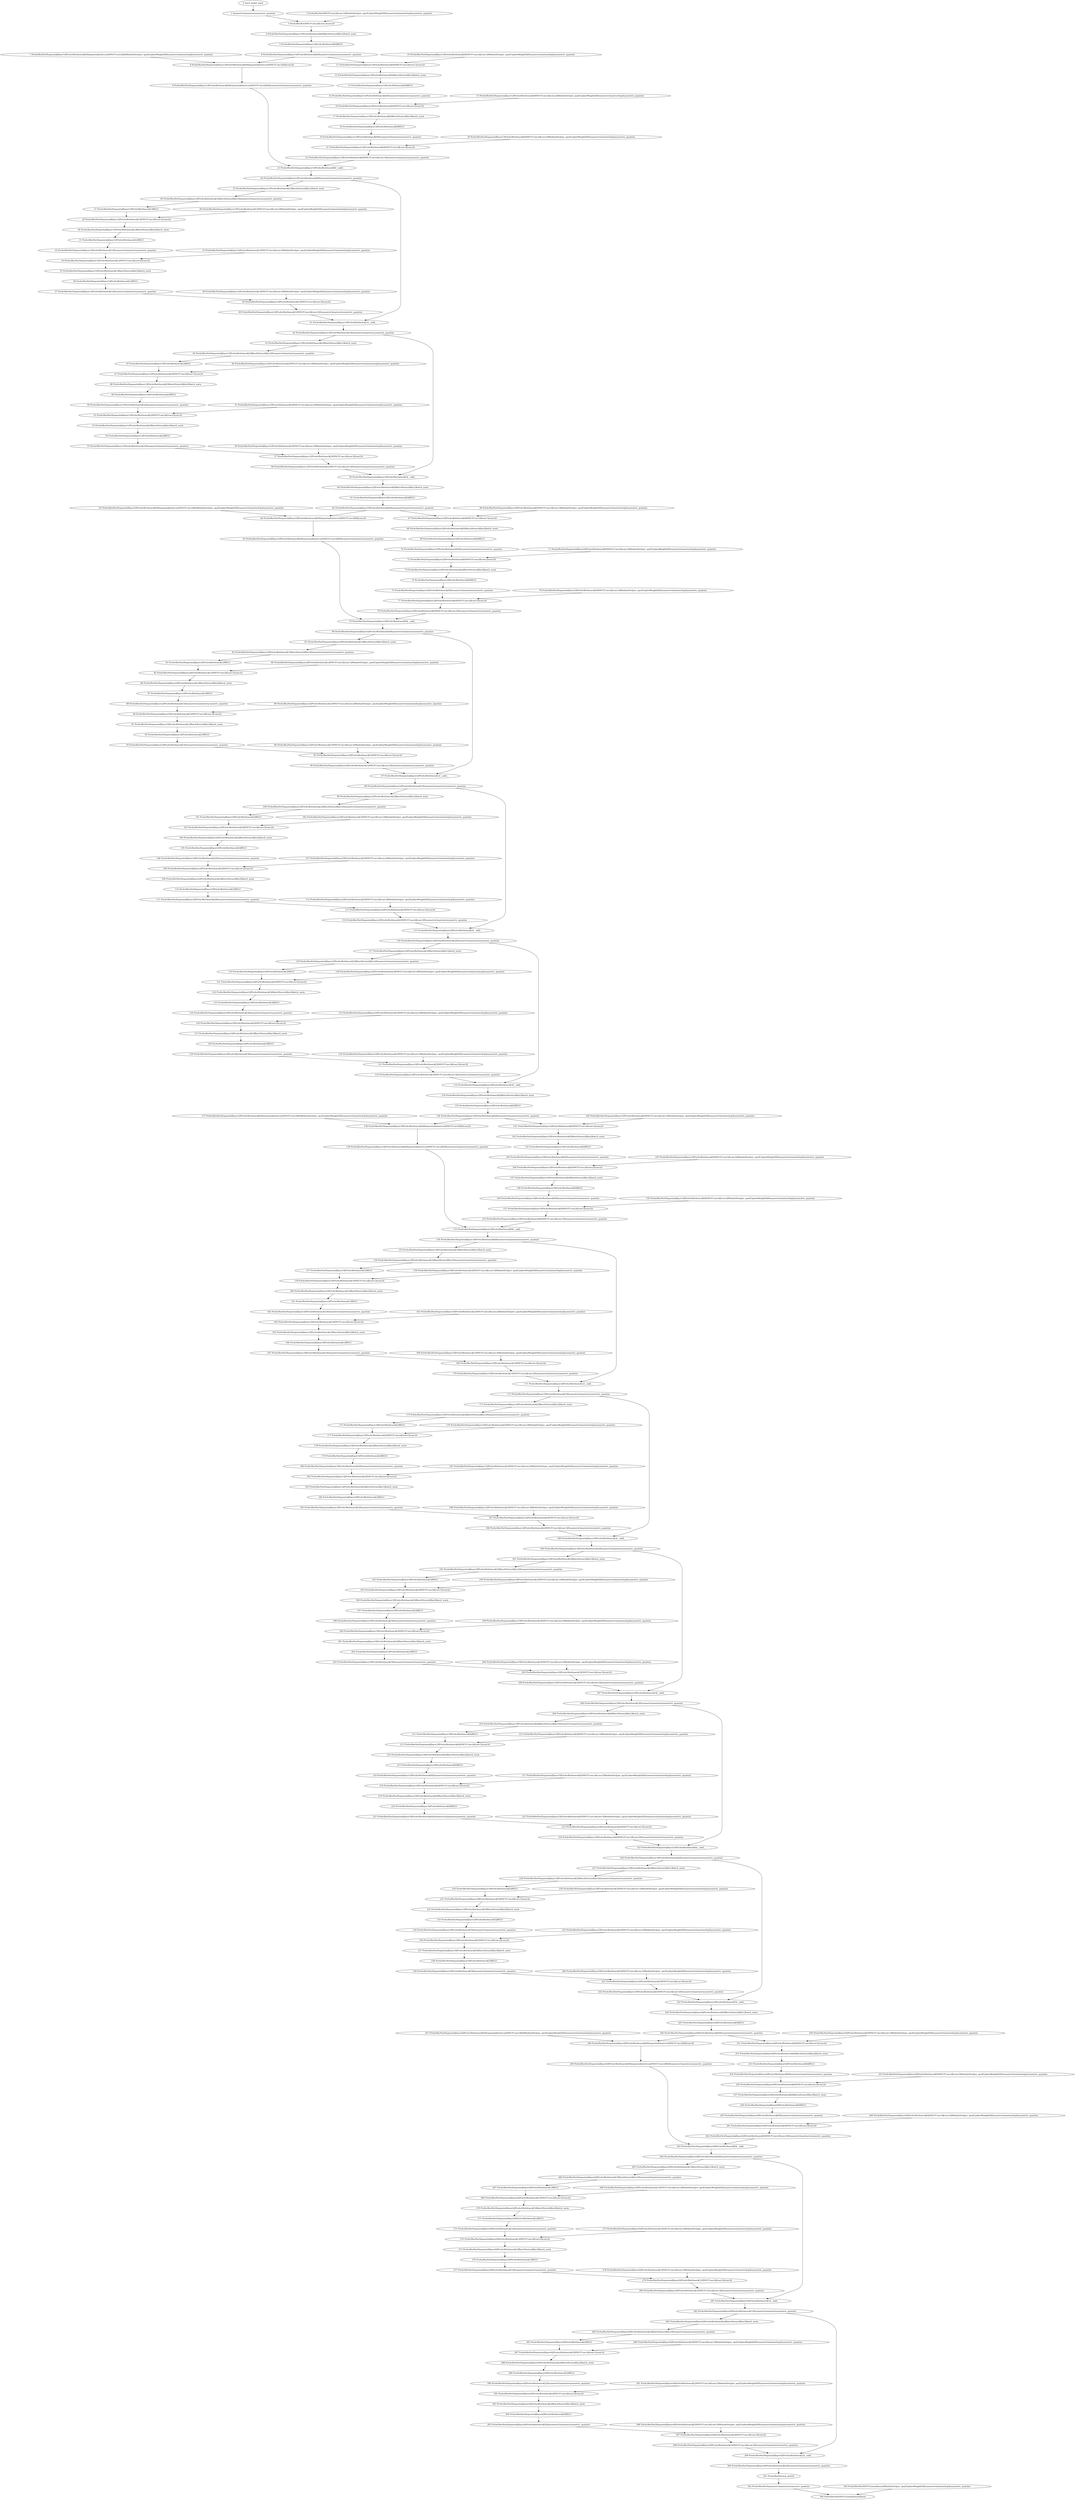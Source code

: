 strict digraph  {
"0 /nncf_model_input" [id=0, scope="", type=nncf_model_input];
"1 SymmetricQuantizer/symmetric_quantize" [id=1, scope=SymmetricQuantizer, type=symmetric_quantize];
"2 PreActResNet/NNCFConv2d[conv1]/ModuleDict[pre_ops]/UpdateWeight[0]/SymmetricQuantizer[op]/symmetric_quantize" [id=2, scope="PreActResNet/NNCFConv2d[conv1]/ModuleDict[pre_ops]/UpdateWeight[0]/SymmetricQuantizer[op]", type=symmetric_quantize];
"3 PreActResNet/NNCFConv2d[conv1]/conv2d" [id=3, scope="PreActResNet/NNCFConv2d[conv1]", type=conv2d];
"4 PreActResNet/Sequential[layer1]/PreActBottleneck[0]/BatchNorm2d[bn1]/batch_norm" [id=4, scope="PreActResNet/Sequential[layer1]/PreActBottleneck[0]/BatchNorm2d[bn1]", type=batch_norm];
"5 PreActResNet/Sequential[layer1]/PreActBottleneck[0]/RELU" [id=5, scope="PreActResNet/Sequential[layer1]/PreActBottleneck[0]", type=RELU];
"6 PreActResNet/Sequential[layer1]/PreActBottleneck[0]/SymmetricQuantizer/symmetric_quantize" [id=6, scope="PreActResNet/Sequential[layer1]/PreActBottleneck[0]/SymmetricQuantizer", type=symmetric_quantize];
"7 PreActResNet/Sequential[layer1]/PreActBottleneck[0]/Sequential[shortcut]/NNCFConv2d[0]/ModuleDict[pre_ops]/UpdateWeight[0]/SymmetricQuantizer[op]/symmetric_quantize" [id=7, scope="PreActResNet/Sequential[layer1]/PreActBottleneck[0]/Sequential[shortcut]/NNCFConv2d[0]/ModuleDict[pre_ops]/UpdateWeight[0]/SymmetricQuantizer[op]", type=symmetric_quantize];
"8 PreActResNet/Sequential[layer1]/PreActBottleneck[0]/Sequential[shortcut]/NNCFConv2d[0]/conv2d" [id=8, scope="PreActResNet/Sequential[layer1]/PreActBottleneck[0]/Sequential[shortcut]/NNCFConv2d[0]", type=conv2d];
"9 PreActResNet/Sequential[layer1]/PreActBottleneck[0]/Sequential[shortcut]/NNCFConv2d[0]/SymmetricQuantizer/symmetric_quantize" [id=9, scope="PreActResNet/Sequential[layer1]/PreActBottleneck[0]/Sequential[shortcut]/NNCFConv2d[0]/SymmetricQuantizer", type=symmetric_quantize];
"10 PreActResNet/Sequential[layer1]/PreActBottleneck[0]/NNCFConv2d[conv1]/ModuleDict[pre_ops]/UpdateWeight[0]/SymmetricQuantizer[op]/symmetric_quantize" [id=10, scope="PreActResNet/Sequential[layer1]/PreActBottleneck[0]/NNCFConv2d[conv1]/ModuleDict[pre_ops]/UpdateWeight[0]/SymmetricQuantizer[op]", type=symmetric_quantize];
"11 PreActResNet/Sequential[layer1]/PreActBottleneck[0]/NNCFConv2d[conv1]/conv2d" [id=11, scope="PreActResNet/Sequential[layer1]/PreActBottleneck[0]/NNCFConv2d[conv1]", type=conv2d];
"12 PreActResNet/Sequential[layer1]/PreActBottleneck[0]/BatchNorm2d[bn2]/batch_norm" [id=12, scope="PreActResNet/Sequential[layer1]/PreActBottleneck[0]/BatchNorm2d[bn2]", type=batch_norm];
"13 PreActResNet/Sequential[layer1]/PreActBottleneck[0]/RELU" [id=13, scope="PreActResNet/Sequential[layer1]/PreActBottleneck[0]", type=RELU];
"14 PreActResNet/Sequential[layer1]/PreActBottleneck[0]/SymmetricQuantizer/symmetric_quantize" [id=14, scope="PreActResNet/Sequential[layer1]/PreActBottleneck[0]/SymmetricQuantizer", type=symmetric_quantize];
"15 PreActResNet/Sequential[layer1]/PreActBottleneck[0]/NNCFConv2d[conv2]/ModuleDict[pre_ops]/UpdateWeight[0]/SymmetricQuantizer[op]/symmetric_quantize" [id=15, scope="PreActResNet/Sequential[layer1]/PreActBottleneck[0]/NNCFConv2d[conv2]/ModuleDict[pre_ops]/UpdateWeight[0]/SymmetricQuantizer[op]", type=symmetric_quantize];
"16 PreActResNet/Sequential[layer1]/PreActBottleneck[0]/NNCFConv2d[conv2]/conv2d" [id=16, scope="PreActResNet/Sequential[layer1]/PreActBottleneck[0]/NNCFConv2d[conv2]", type=conv2d];
"17 PreActResNet/Sequential[layer1]/PreActBottleneck[0]/BatchNorm2d[bn3]/batch_norm" [id=17, scope="PreActResNet/Sequential[layer1]/PreActBottleneck[0]/BatchNorm2d[bn3]", type=batch_norm];
"18 PreActResNet/Sequential[layer1]/PreActBottleneck[0]/RELU" [id=18, scope="PreActResNet/Sequential[layer1]/PreActBottleneck[0]", type=RELU];
"19 PreActResNet/Sequential[layer1]/PreActBottleneck[0]/SymmetricQuantizer/symmetric_quantize" [id=19, scope="PreActResNet/Sequential[layer1]/PreActBottleneck[0]/SymmetricQuantizer", type=symmetric_quantize];
"20 PreActResNet/Sequential[layer1]/PreActBottleneck[0]/NNCFConv2d[conv3]/ModuleDict[pre_ops]/UpdateWeight[0]/SymmetricQuantizer[op]/symmetric_quantize" [id=20, scope="PreActResNet/Sequential[layer1]/PreActBottleneck[0]/NNCFConv2d[conv3]/ModuleDict[pre_ops]/UpdateWeight[0]/SymmetricQuantizer[op]", type=symmetric_quantize];
"21 PreActResNet/Sequential[layer1]/PreActBottleneck[0]/NNCFConv2d[conv3]/conv2d" [id=21, scope="PreActResNet/Sequential[layer1]/PreActBottleneck[0]/NNCFConv2d[conv3]", type=conv2d];
"22 PreActResNet/Sequential[layer1]/PreActBottleneck[0]/NNCFConv2d[conv3]/SymmetricQuantizer/symmetric_quantize" [id=22, scope="PreActResNet/Sequential[layer1]/PreActBottleneck[0]/NNCFConv2d[conv3]/SymmetricQuantizer", type=symmetric_quantize];
"23 PreActResNet/Sequential[layer1]/PreActBottleneck[0]/__iadd__" [id=23, scope="PreActResNet/Sequential[layer1]/PreActBottleneck[0]", type=__iadd__];
"24 PreActResNet/Sequential[layer1]/PreActBottleneck[0]/SymmetricQuantizer/symmetric_quantize" [id=24, scope="PreActResNet/Sequential[layer1]/PreActBottleneck[0]/SymmetricQuantizer", type=symmetric_quantize];
"25 PreActResNet/Sequential[layer1]/PreActBottleneck[1]/BatchNorm2d[bn1]/batch_norm" [id=25, scope="PreActResNet/Sequential[layer1]/PreActBottleneck[1]/BatchNorm2d[bn1]", type=batch_norm];
"26 PreActResNet/Sequential[layer1]/PreActBottleneck[1]/BatchNorm2d[bn1]/SymmetricQuantizer/symmetric_quantize" [id=26, scope="PreActResNet/Sequential[layer1]/PreActBottleneck[1]/BatchNorm2d[bn1]/SymmetricQuantizer", type=symmetric_quantize];
"27 PreActResNet/Sequential[layer1]/PreActBottleneck[1]/RELU" [id=27, scope="PreActResNet/Sequential[layer1]/PreActBottleneck[1]", type=RELU];
"28 PreActResNet/Sequential[layer1]/PreActBottleneck[1]/NNCFConv2d[conv1]/ModuleDict[pre_ops]/UpdateWeight[0]/SymmetricQuantizer[op]/symmetric_quantize" [id=28, scope="PreActResNet/Sequential[layer1]/PreActBottleneck[1]/NNCFConv2d[conv1]/ModuleDict[pre_ops]/UpdateWeight[0]/SymmetricQuantizer[op]", type=symmetric_quantize];
"29 PreActResNet/Sequential[layer1]/PreActBottleneck[1]/NNCFConv2d[conv1]/conv2d" [id=29, scope="PreActResNet/Sequential[layer1]/PreActBottleneck[1]/NNCFConv2d[conv1]", type=conv2d];
"30 PreActResNet/Sequential[layer1]/PreActBottleneck[1]/BatchNorm2d[bn2]/batch_norm" [id=30, scope="PreActResNet/Sequential[layer1]/PreActBottleneck[1]/BatchNorm2d[bn2]", type=batch_norm];
"31 PreActResNet/Sequential[layer1]/PreActBottleneck[1]/RELU" [id=31, scope="PreActResNet/Sequential[layer1]/PreActBottleneck[1]", type=RELU];
"32 PreActResNet/Sequential[layer1]/PreActBottleneck[1]/SymmetricQuantizer/symmetric_quantize" [id=32, scope="PreActResNet/Sequential[layer1]/PreActBottleneck[1]/SymmetricQuantizer", type=symmetric_quantize];
"33 PreActResNet/Sequential[layer1]/PreActBottleneck[1]/NNCFConv2d[conv2]/ModuleDict[pre_ops]/UpdateWeight[0]/SymmetricQuantizer[op]/symmetric_quantize" [id=33, scope="PreActResNet/Sequential[layer1]/PreActBottleneck[1]/NNCFConv2d[conv2]/ModuleDict[pre_ops]/UpdateWeight[0]/SymmetricQuantizer[op]", type=symmetric_quantize];
"34 PreActResNet/Sequential[layer1]/PreActBottleneck[1]/NNCFConv2d[conv2]/conv2d" [id=34, scope="PreActResNet/Sequential[layer1]/PreActBottleneck[1]/NNCFConv2d[conv2]", type=conv2d];
"35 PreActResNet/Sequential[layer1]/PreActBottleneck[1]/BatchNorm2d[bn3]/batch_norm" [id=35, scope="PreActResNet/Sequential[layer1]/PreActBottleneck[1]/BatchNorm2d[bn3]", type=batch_norm];
"36 PreActResNet/Sequential[layer1]/PreActBottleneck[1]/RELU" [id=36, scope="PreActResNet/Sequential[layer1]/PreActBottleneck[1]", type=RELU];
"37 PreActResNet/Sequential[layer1]/PreActBottleneck[1]/SymmetricQuantizer/symmetric_quantize" [id=37, scope="PreActResNet/Sequential[layer1]/PreActBottleneck[1]/SymmetricQuantizer", type=symmetric_quantize];
"38 PreActResNet/Sequential[layer1]/PreActBottleneck[1]/NNCFConv2d[conv3]/ModuleDict[pre_ops]/UpdateWeight[0]/SymmetricQuantizer[op]/symmetric_quantize" [id=38, scope="PreActResNet/Sequential[layer1]/PreActBottleneck[1]/NNCFConv2d[conv3]/ModuleDict[pre_ops]/UpdateWeight[0]/SymmetricQuantizer[op]", type=symmetric_quantize];
"39 PreActResNet/Sequential[layer1]/PreActBottleneck[1]/NNCFConv2d[conv3]/conv2d" [id=39, scope="PreActResNet/Sequential[layer1]/PreActBottleneck[1]/NNCFConv2d[conv3]", type=conv2d];
"40 PreActResNet/Sequential[layer1]/PreActBottleneck[1]/NNCFConv2d[conv3]/SymmetricQuantizer/symmetric_quantize" [id=40, scope="PreActResNet/Sequential[layer1]/PreActBottleneck[1]/NNCFConv2d[conv3]/SymmetricQuantizer", type=symmetric_quantize];
"41 PreActResNet/Sequential[layer1]/PreActBottleneck[1]/__iadd__" [id=41, scope="PreActResNet/Sequential[layer1]/PreActBottleneck[1]", type=__iadd__];
"42 PreActResNet/Sequential[layer1]/PreActBottleneck[1]/SymmetricQuantizer/symmetric_quantize" [id=42, scope="PreActResNet/Sequential[layer1]/PreActBottleneck[1]/SymmetricQuantizer", type=symmetric_quantize];
"43 PreActResNet/Sequential[layer1]/PreActBottleneck[2]/BatchNorm2d[bn1]/batch_norm" [id=43, scope="PreActResNet/Sequential[layer1]/PreActBottleneck[2]/BatchNorm2d[bn1]", type=batch_norm];
"44 PreActResNet/Sequential[layer1]/PreActBottleneck[2]/BatchNorm2d[bn1]/SymmetricQuantizer/symmetric_quantize" [id=44, scope="PreActResNet/Sequential[layer1]/PreActBottleneck[2]/BatchNorm2d[bn1]/SymmetricQuantizer", type=symmetric_quantize];
"45 PreActResNet/Sequential[layer1]/PreActBottleneck[2]/RELU" [id=45, scope="PreActResNet/Sequential[layer1]/PreActBottleneck[2]", type=RELU];
"46 PreActResNet/Sequential[layer1]/PreActBottleneck[2]/NNCFConv2d[conv1]/ModuleDict[pre_ops]/UpdateWeight[0]/SymmetricQuantizer[op]/symmetric_quantize" [id=46, scope="PreActResNet/Sequential[layer1]/PreActBottleneck[2]/NNCFConv2d[conv1]/ModuleDict[pre_ops]/UpdateWeight[0]/SymmetricQuantizer[op]", type=symmetric_quantize];
"47 PreActResNet/Sequential[layer1]/PreActBottleneck[2]/NNCFConv2d[conv1]/conv2d" [id=47, scope="PreActResNet/Sequential[layer1]/PreActBottleneck[2]/NNCFConv2d[conv1]", type=conv2d];
"48 PreActResNet/Sequential[layer1]/PreActBottleneck[2]/BatchNorm2d[bn2]/batch_norm" [id=48, scope="PreActResNet/Sequential[layer1]/PreActBottleneck[2]/BatchNorm2d[bn2]", type=batch_norm];
"49 PreActResNet/Sequential[layer1]/PreActBottleneck[2]/RELU" [id=49, scope="PreActResNet/Sequential[layer1]/PreActBottleneck[2]", type=RELU];
"50 PreActResNet/Sequential[layer1]/PreActBottleneck[2]/SymmetricQuantizer/symmetric_quantize" [id=50, scope="PreActResNet/Sequential[layer1]/PreActBottleneck[2]/SymmetricQuantizer", type=symmetric_quantize];
"51 PreActResNet/Sequential[layer1]/PreActBottleneck[2]/NNCFConv2d[conv2]/ModuleDict[pre_ops]/UpdateWeight[0]/SymmetricQuantizer[op]/symmetric_quantize" [id=51, scope="PreActResNet/Sequential[layer1]/PreActBottleneck[2]/NNCFConv2d[conv2]/ModuleDict[pre_ops]/UpdateWeight[0]/SymmetricQuantizer[op]", type=symmetric_quantize];
"52 PreActResNet/Sequential[layer1]/PreActBottleneck[2]/NNCFConv2d[conv2]/conv2d" [id=52, scope="PreActResNet/Sequential[layer1]/PreActBottleneck[2]/NNCFConv2d[conv2]", type=conv2d];
"53 PreActResNet/Sequential[layer1]/PreActBottleneck[2]/BatchNorm2d[bn3]/batch_norm" [id=53, scope="PreActResNet/Sequential[layer1]/PreActBottleneck[2]/BatchNorm2d[bn3]", type=batch_norm];
"54 PreActResNet/Sequential[layer1]/PreActBottleneck[2]/RELU" [id=54, scope="PreActResNet/Sequential[layer1]/PreActBottleneck[2]", type=RELU];
"55 PreActResNet/Sequential[layer1]/PreActBottleneck[2]/SymmetricQuantizer/symmetric_quantize" [id=55, scope="PreActResNet/Sequential[layer1]/PreActBottleneck[2]/SymmetricQuantizer", type=symmetric_quantize];
"56 PreActResNet/Sequential[layer1]/PreActBottleneck[2]/NNCFConv2d[conv3]/ModuleDict[pre_ops]/UpdateWeight[0]/SymmetricQuantizer[op]/symmetric_quantize" [id=56, scope="PreActResNet/Sequential[layer1]/PreActBottleneck[2]/NNCFConv2d[conv3]/ModuleDict[pre_ops]/UpdateWeight[0]/SymmetricQuantizer[op]", type=symmetric_quantize];
"57 PreActResNet/Sequential[layer1]/PreActBottleneck[2]/NNCFConv2d[conv3]/conv2d" [id=57, scope="PreActResNet/Sequential[layer1]/PreActBottleneck[2]/NNCFConv2d[conv3]", type=conv2d];
"58 PreActResNet/Sequential[layer1]/PreActBottleneck[2]/NNCFConv2d[conv3]/SymmetricQuantizer/symmetric_quantize" [id=58, scope="PreActResNet/Sequential[layer1]/PreActBottleneck[2]/NNCFConv2d[conv3]/SymmetricQuantizer", type=symmetric_quantize];
"59 PreActResNet/Sequential[layer1]/PreActBottleneck[2]/__iadd__" [id=59, scope="PreActResNet/Sequential[layer1]/PreActBottleneck[2]", type=__iadd__];
"60 PreActResNet/Sequential[layer2]/PreActBottleneck[0]/BatchNorm2d[bn1]/batch_norm" [id=60, scope="PreActResNet/Sequential[layer2]/PreActBottleneck[0]/BatchNorm2d[bn1]", type=batch_norm];
"61 PreActResNet/Sequential[layer2]/PreActBottleneck[0]/RELU" [id=61, scope="PreActResNet/Sequential[layer2]/PreActBottleneck[0]", type=RELU];
"62 PreActResNet/Sequential[layer2]/PreActBottleneck[0]/SymmetricQuantizer/symmetric_quantize" [id=62, scope="PreActResNet/Sequential[layer2]/PreActBottleneck[0]/SymmetricQuantizer", type=symmetric_quantize];
"63 PreActResNet/Sequential[layer2]/PreActBottleneck[0]/Sequential[shortcut]/NNCFConv2d[0]/ModuleDict[pre_ops]/UpdateWeight[0]/SymmetricQuantizer[op]/symmetric_quantize" [id=63, scope="PreActResNet/Sequential[layer2]/PreActBottleneck[0]/Sequential[shortcut]/NNCFConv2d[0]/ModuleDict[pre_ops]/UpdateWeight[0]/SymmetricQuantizer[op]", type=symmetric_quantize];
"64 PreActResNet/Sequential[layer2]/PreActBottleneck[0]/Sequential[shortcut]/NNCFConv2d[0]/conv2d" [id=64, scope="PreActResNet/Sequential[layer2]/PreActBottleneck[0]/Sequential[shortcut]/NNCFConv2d[0]", type=conv2d];
"65 PreActResNet/Sequential[layer2]/PreActBottleneck[0]/Sequential[shortcut]/NNCFConv2d[0]/SymmetricQuantizer/symmetric_quantize" [id=65, scope="PreActResNet/Sequential[layer2]/PreActBottleneck[0]/Sequential[shortcut]/NNCFConv2d[0]/SymmetricQuantizer", type=symmetric_quantize];
"66 PreActResNet/Sequential[layer2]/PreActBottleneck[0]/NNCFConv2d[conv1]/ModuleDict[pre_ops]/UpdateWeight[0]/SymmetricQuantizer[op]/symmetric_quantize" [id=66, scope="PreActResNet/Sequential[layer2]/PreActBottleneck[0]/NNCFConv2d[conv1]/ModuleDict[pre_ops]/UpdateWeight[0]/SymmetricQuantizer[op]", type=symmetric_quantize];
"67 PreActResNet/Sequential[layer2]/PreActBottleneck[0]/NNCFConv2d[conv1]/conv2d" [id=67, scope="PreActResNet/Sequential[layer2]/PreActBottleneck[0]/NNCFConv2d[conv1]", type=conv2d];
"68 PreActResNet/Sequential[layer2]/PreActBottleneck[0]/BatchNorm2d[bn2]/batch_norm" [id=68, scope="PreActResNet/Sequential[layer2]/PreActBottleneck[0]/BatchNorm2d[bn2]", type=batch_norm];
"69 PreActResNet/Sequential[layer2]/PreActBottleneck[0]/RELU" [id=69, scope="PreActResNet/Sequential[layer2]/PreActBottleneck[0]", type=RELU];
"70 PreActResNet/Sequential[layer2]/PreActBottleneck[0]/SymmetricQuantizer/symmetric_quantize" [id=70, scope="PreActResNet/Sequential[layer2]/PreActBottleneck[0]/SymmetricQuantizer", type=symmetric_quantize];
"71 PreActResNet/Sequential[layer2]/PreActBottleneck[0]/NNCFConv2d[conv2]/ModuleDict[pre_ops]/UpdateWeight[0]/SymmetricQuantizer[op]/symmetric_quantize" [id=71, scope="PreActResNet/Sequential[layer2]/PreActBottleneck[0]/NNCFConv2d[conv2]/ModuleDict[pre_ops]/UpdateWeight[0]/SymmetricQuantizer[op]", type=symmetric_quantize];
"72 PreActResNet/Sequential[layer2]/PreActBottleneck[0]/NNCFConv2d[conv2]/conv2d" [id=72, scope="PreActResNet/Sequential[layer2]/PreActBottleneck[0]/NNCFConv2d[conv2]", type=conv2d];
"73 PreActResNet/Sequential[layer2]/PreActBottleneck[0]/BatchNorm2d[bn3]/batch_norm" [id=73, scope="PreActResNet/Sequential[layer2]/PreActBottleneck[0]/BatchNorm2d[bn3]", type=batch_norm];
"74 PreActResNet/Sequential[layer2]/PreActBottleneck[0]/RELU" [id=74, scope="PreActResNet/Sequential[layer2]/PreActBottleneck[0]", type=RELU];
"75 PreActResNet/Sequential[layer2]/PreActBottleneck[0]/SymmetricQuantizer/symmetric_quantize" [id=75, scope="PreActResNet/Sequential[layer2]/PreActBottleneck[0]/SymmetricQuantizer", type=symmetric_quantize];
"76 PreActResNet/Sequential[layer2]/PreActBottleneck[0]/NNCFConv2d[conv3]/ModuleDict[pre_ops]/UpdateWeight[0]/SymmetricQuantizer[op]/symmetric_quantize" [id=76, scope="PreActResNet/Sequential[layer2]/PreActBottleneck[0]/NNCFConv2d[conv3]/ModuleDict[pre_ops]/UpdateWeight[0]/SymmetricQuantizer[op]", type=symmetric_quantize];
"77 PreActResNet/Sequential[layer2]/PreActBottleneck[0]/NNCFConv2d[conv3]/conv2d" [id=77, scope="PreActResNet/Sequential[layer2]/PreActBottleneck[0]/NNCFConv2d[conv3]", type=conv2d];
"78 PreActResNet/Sequential[layer2]/PreActBottleneck[0]/NNCFConv2d[conv3]/SymmetricQuantizer/symmetric_quantize" [id=78, scope="PreActResNet/Sequential[layer2]/PreActBottleneck[0]/NNCFConv2d[conv3]/SymmetricQuantizer", type=symmetric_quantize];
"79 PreActResNet/Sequential[layer2]/PreActBottleneck[0]/__iadd__" [id=79, scope="PreActResNet/Sequential[layer2]/PreActBottleneck[0]", type=__iadd__];
"80 PreActResNet/Sequential[layer2]/PreActBottleneck[0]/SymmetricQuantizer/symmetric_quantize" [id=80, scope="PreActResNet/Sequential[layer2]/PreActBottleneck[0]/SymmetricQuantizer", type=symmetric_quantize];
"81 PreActResNet/Sequential[layer2]/PreActBottleneck[1]/BatchNorm2d[bn1]/batch_norm" [id=81, scope="PreActResNet/Sequential[layer2]/PreActBottleneck[1]/BatchNorm2d[bn1]", type=batch_norm];
"82 PreActResNet/Sequential[layer2]/PreActBottleneck[1]/BatchNorm2d[bn1]/SymmetricQuantizer/symmetric_quantize" [id=82, scope="PreActResNet/Sequential[layer2]/PreActBottleneck[1]/BatchNorm2d[bn1]/SymmetricQuantizer", type=symmetric_quantize];
"83 PreActResNet/Sequential[layer2]/PreActBottleneck[1]/RELU" [id=83, scope="PreActResNet/Sequential[layer2]/PreActBottleneck[1]", type=RELU];
"84 PreActResNet/Sequential[layer2]/PreActBottleneck[1]/NNCFConv2d[conv1]/ModuleDict[pre_ops]/UpdateWeight[0]/SymmetricQuantizer[op]/symmetric_quantize" [id=84, scope="PreActResNet/Sequential[layer2]/PreActBottleneck[1]/NNCFConv2d[conv1]/ModuleDict[pre_ops]/UpdateWeight[0]/SymmetricQuantizer[op]", type=symmetric_quantize];
"85 PreActResNet/Sequential[layer2]/PreActBottleneck[1]/NNCFConv2d[conv1]/conv2d" [id=85, scope="PreActResNet/Sequential[layer2]/PreActBottleneck[1]/NNCFConv2d[conv1]", type=conv2d];
"86 PreActResNet/Sequential[layer2]/PreActBottleneck[1]/BatchNorm2d[bn2]/batch_norm" [id=86, scope="PreActResNet/Sequential[layer2]/PreActBottleneck[1]/BatchNorm2d[bn2]", type=batch_norm];
"87 PreActResNet/Sequential[layer2]/PreActBottleneck[1]/RELU" [id=87, scope="PreActResNet/Sequential[layer2]/PreActBottleneck[1]", type=RELU];
"88 PreActResNet/Sequential[layer2]/PreActBottleneck[1]/SymmetricQuantizer/symmetric_quantize" [id=88, scope="PreActResNet/Sequential[layer2]/PreActBottleneck[1]/SymmetricQuantizer", type=symmetric_quantize];
"89 PreActResNet/Sequential[layer2]/PreActBottleneck[1]/NNCFConv2d[conv2]/ModuleDict[pre_ops]/UpdateWeight[0]/SymmetricQuantizer[op]/symmetric_quantize" [id=89, scope="PreActResNet/Sequential[layer2]/PreActBottleneck[1]/NNCFConv2d[conv2]/ModuleDict[pre_ops]/UpdateWeight[0]/SymmetricQuantizer[op]", type=symmetric_quantize];
"90 PreActResNet/Sequential[layer2]/PreActBottleneck[1]/NNCFConv2d[conv2]/conv2d" [id=90, scope="PreActResNet/Sequential[layer2]/PreActBottleneck[1]/NNCFConv2d[conv2]", type=conv2d];
"91 PreActResNet/Sequential[layer2]/PreActBottleneck[1]/BatchNorm2d[bn3]/batch_norm" [id=91, scope="PreActResNet/Sequential[layer2]/PreActBottleneck[1]/BatchNorm2d[bn3]", type=batch_norm];
"92 PreActResNet/Sequential[layer2]/PreActBottleneck[1]/RELU" [id=92, scope="PreActResNet/Sequential[layer2]/PreActBottleneck[1]", type=RELU];
"93 PreActResNet/Sequential[layer2]/PreActBottleneck[1]/SymmetricQuantizer/symmetric_quantize" [id=93, scope="PreActResNet/Sequential[layer2]/PreActBottleneck[1]/SymmetricQuantizer", type=symmetric_quantize];
"94 PreActResNet/Sequential[layer2]/PreActBottleneck[1]/NNCFConv2d[conv3]/ModuleDict[pre_ops]/UpdateWeight[0]/SymmetricQuantizer[op]/symmetric_quantize" [id=94, scope="PreActResNet/Sequential[layer2]/PreActBottleneck[1]/NNCFConv2d[conv3]/ModuleDict[pre_ops]/UpdateWeight[0]/SymmetricQuantizer[op]", type=symmetric_quantize];
"95 PreActResNet/Sequential[layer2]/PreActBottleneck[1]/NNCFConv2d[conv3]/conv2d" [id=95, scope="PreActResNet/Sequential[layer2]/PreActBottleneck[1]/NNCFConv2d[conv3]", type=conv2d];
"96 PreActResNet/Sequential[layer2]/PreActBottleneck[1]/NNCFConv2d[conv3]/SymmetricQuantizer/symmetric_quantize" [id=96, scope="PreActResNet/Sequential[layer2]/PreActBottleneck[1]/NNCFConv2d[conv3]/SymmetricQuantizer", type=symmetric_quantize];
"97 PreActResNet/Sequential[layer2]/PreActBottleneck[1]/__iadd__" [id=97, scope="PreActResNet/Sequential[layer2]/PreActBottleneck[1]", type=__iadd__];
"98 PreActResNet/Sequential[layer2]/PreActBottleneck[1]/SymmetricQuantizer/symmetric_quantize" [id=98, scope="PreActResNet/Sequential[layer2]/PreActBottleneck[1]/SymmetricQuantizer", type=symmetric_quantize];
"99 PreActResNet/Sequential[layer2]/PreActBottleneck[2]/BatchNorm2d[bn1]/batch_norm" [id=99, scope="PreActResNet/Sequential[layer2]/PreActBottleneck[2]/BatchNorm2d[bn1]", type=batch_norm];
"100 PreActResNet/Sequential[layer2]/PreActBottleneck[2]/BatchNorm2d[bn1]/SymmetricQuantizer/symmetric_quantize" [id=100, scope="PreActResNet/Sequential[layer2]/PreActBottleneck[2]/BatchNorm2d[bn1]/SymmetricQuantizer", type=symmetric_quantize];
"101 PreActResNet/Sequential[layer2]/PreActBottleneck[2]/RELU" [id=101, scope="PreActResNet/Sequential[layer2]/PreActBottleneck[2]", type=RELU];
"102 PreActResNet/Sequential[layer2]/PreActBottleneck[2]/NNCFConv2d[conv1]/ModuleDict[pre_ops]/UpdateWeight[0]/SymmetricQuantizer[op]/symmetric_quantize" [id=102, scope="PreActResNet/Sequential[layer2]/PreActBottleneck[2]/NNCFConv2d[conv1]/ModuleDict[pre_ops]/UpdateWeight[0]/SymmetricQuantizer[op]", type=symmetric_quantize];
"103 PreActResNet/Sequential[layer2]/PreActBottleneck[2]/NNCFConv2d[conv1]/conv2d" [id=103, scope="PreActResNet/Sequential[layer2]/PreActBottleneck[2]/NNCFConv2d[conv1]", type=conv2d];
"104 PreActResNet/Sequential[layer2]/PreActBottleneck[2]/BatchNorm2d[bn2]/batch_norm" [id=104, scope="PreActResNet/Sequential[layer2]/PreActBottleneck[2]/BatchNorm2d[bn2]", type=batch_norm];
"105 PreActResNet/Sequential[layer2]/PreActBottleneck[2]/RELU" [id=105, scope="PreActResNet/Sequential[layer2]/PreActBottleneck[2]", type=RELU];
"106 PreActResNet/Sequential[layer2]/PreActBottleneck[2]/SymmetricQuantizer/symmetric_quantize" [id=106, scope="PreActResNet/Sequential[layer2]/PreActBottleneck[2]/SymmetricQuantizer", type=symmetric_quantize];
"107 PreActResNet/Sequential[layer2]/PreActBottleneck[2]/NNCFConv2d[conv2]/ModuleDict[pre_ops]/UpdateWeight[0]/SymmetricQuantizer[op]/symmetric_quantize" [id=107, scope="PreActResNet/Sequential[layer2]/PreActBottleneck[2]/NNCFConv2d[conv2]/ModuleDict[pre_ops]/UpdateWeight[0]/SymmetricQuantizer[op]", type=symmetric_quantize];
"108 PreActResNet/Sequential[layer2]/PreActBottleneck[2]/NNCFConv2d[conv2]/conv2d" [id=108, scope="PreActResNet/Sequential[layer2]/PreActBottleneck[2]/NNCFConv2d[conv2]", type=conv2d];
"109 PreActResNet/Sequential[layer2]/PreActBottleneck[2]/BatchNorm2d[bn3]/batch_norm" [id=109, scope="PreActResNet/Sequential[layer2]/PreActBottleneck[2]/BatchNorm2d[bn3]", type=batch_norm];
"110 PreActResNet/Sequential[layer2]/PreActBottleneck[2]/RELU" [id=110, scope="PreActResNet/Sequential[layer2]/PreActBottleneck[2]", type=RELU];
"111 PreActResNet/Sequential[layer2]/PreActBottleneck[2]/SymmetricQuantizer/symmetric_quantize" [id=111, scope="PreActResNet/Sequential[layer2]/PreActBottleneck[2]/SymmetricQuantizer", type=symmetric_quantize];
"112 PreActResNet/Sequential[layer2]/PreActBottleneck[2]/NNCFConv2d[conv3]/ModuleDict[pre_ops]/UpdateWeight[0]/SymmetricQuantizer[op]/symmetric_quantize" [id=112, scope="PreActResNet/Sequential[layer2]/PreActBottleneck[2]/NNCFConv2d[conv3]/ModuleDict[pre_ops]/UpdateWeight[0]/SymmetricQuantizer[op]", type=symmetric_quantize];
"113 PreActResNet/Sequential[layer2]/PreActBottleneck[2]/NNCFConv2d[conv3]/conv2d" [id=113, scope="PreActResNet/Sequential[layer2]/PreActBottleneck[2]/NNCFConv2d[conv3]", type=conv2d];
"114 PreActResNet/Sequential[layer2]/PreActBottleneck[2]/NNCFConv2d[conv3]/SymmetricQuantizer/symmetric_quantize" [id=114, scope="PreActResNet/Sequential[layer2]/PreActBottleneck[2]/NNCFConv2d[conv3]/SymmetricQuantizer", type=symmetric_quantize];
"115 PreActResNet/Sequential[layer2]/PreActBottleneck[2]/__iadd__" [id=115, scope="PreActResNet/Sequential[layer2]/PreActBottleneck[2]", type=__iadd__];
"116 PreActResNet/Sequential[layer2]/PreActBottleneck[2]/SymmetricQuantizer/symmetric_quantize" [id=116, scope="PreActResNet/Sequential[layer2]/PreActBottleneck[2]/SymmetricQuantizer", type=symmetric_quantize];
"117 PreActResNet/Sequential[layer2]/PreActBottleneck[3]/BatchNorm2d[bn1]/batch_norm" [id=117, scope="PreActResNet/Sequential[layer2]/PreActBottleneck[3]/BatchNorm2d[bn1]", type=batch_norm];
"118 PreActResNet/Sequential[layer2]/PreActBottleneck[3]/BatchNorm2d[bn1]/SymmetricQuantizer/symmetric_quantize" [id=118, scope="PreActResNet/Sequential[layer2]/PreActBottleneck[3]/BatchNorm2d[bn1]/SymmetricQuantizer", type=symmetric_quantize];
"119 PreActResNet/Sequential[layer2]/PreActBottleneck[3]/RELU" [id=119, scope="PreActResNet/Sequential[layer2]/PreActBottleneck[3]", type=RELU];
"120 PreActResNet/Sequential[layer2]/PreActBottleneck[3]/NNCFConv2d[conv1]/ModuleDict[pre_ops]/UpdateWeight[0]/SymmetricQuantizer[op]/symmetric_quantize" [id=120, scope="PreActResNet/Sequential[layer2]/PreActBottleneck[3]/NNCFConv2d[conv1]/ModuleDict[pre_ops]/UpdateWeight[0]/SymmetricQuantizer[op]", type=symmetric_quantize];
"121 PreActResNet/Sequential[layer2]/PreActBottleneck[3]/NNCFConv2d[conv1]/conv2d" [id=121, scope="PreActResNet/Sequential[layer2]/PreActBottleneck[3]/NNCFConv2d[conv1]", type=conv2d];
"122 PreActResNet/Sequential[layer2]/PreActBottleneck[3]/BatchNorm2d[bn2]/batch_norm" [id=122, scope="PreActResNet/Sequential[layer2]/PreActBottleneck[3]/BatchNorm2d[bn2]", type=batch_norm];
"123 PreActResNet/Sequential[layer2]/PreActBottleneck[3]/RELU" [id=123, scope="PreActResNet/Sequential[layer2]/PreActBottleneck[3]", type=RELU];
"124 PreActResNet/Sequential[layer2]/PreActBottleneck[3]/SymmetricQuantizer/symmetric_quantize" [id=124, scope="PreActResNet/Sequential[layer2]/PreActBottleneck[3]/SymmetricQuantizer", type=symmetric_quantize];
"125 PreActResNet/Sequential[layer2]/PreActBottleneck[3]/NNCFConv2d[conv2]/ModuleDict[pre_ops]/UpdateWeight[0]/SymmetricQuantizer[op]/symmetric_quantize" [id=125, scope="PreActResNet/Sequential[layer2]/PreActBottleneck[3]/NNCFConv2d[conv2]/ModuleDict[pre_ops]/UpdateWeight[0]/SymmetricQuantizer[op]", type=symmetric_quantize];
"126 PreActResNet/Sequential[layer2]/PreActBottleneck[3]/NNCFConv2d[conv2]/conv2d" [id=126, scope="PreActResNet/Sequential[layer2]/PreActBottleneck[3]/NNCFConv2d[conv2]", type=conv2d];
"127 PreActResNet/Sequential[layer2]/PreActBottleneck[3]/BatchNorm2d[bn3]/batch_norm" [id=127, scope="PreActResNet/Sequential[layer2]/PreActBottleneck[3]/BatchNorm2d[bn3]", type=batch_norm];
"128 PreActResNet/Sequential[layer2]/PreActBottleneck[3]/RELU" [id=128, scope="PreActResNet/Sequential[layer2]/PreActBottleneck[3]", type=RELU];
"129 PreActResNet/Sequential[layer2]/PreActBottleneck[3]/SymmetricQuantizer/symmetric_quantize" [id=129, scope="PreActResNet/Sequential[layer2]/PreActBottleneck[3]/SymmetricQuantizer", type=symmetric_quantize];
"130 PreActResNet/Sequential[layer2]/PreActBottleneck[3]/NNCFConv2d[conv3]/ModuleDict[pre_ops]/UpdateWeight[0]/SymmetricQuantizer[op]/symmetric_quantize" [id=130, scope="PreActResNet/Sequential[layer2]/PreActBottleneck[3]/NNCFConv2d[conv3]/ModuleDict[pre_ops]/UpdateWeight[0]/SymmetricQuantizer[op]", type=symmetric_quantize];
"131 PreActResNet/Sequential[layer2]/PreActBottleneck[3]/NNCFConv2d[conv3]/conv2d" [id=131, scope="PreActResNet/Sequential[layer2]/PreActBottleneck[3]/NNCFConv2d[conv3]", type=conv2d];
"132 PreActResNet/Sequential[layer2]/PreActBottleneck[3]/NNCFConv2d[conv3]/SymmetricQuantizer/symmetric_quantize" [id=132, scope="PreActResNet/Sequential[layer2]/PreActBottleneck[3]/NNCFConv2d[conv3]/SymmetricQuantizer", type=symmetric_quantize];
"133 PreActResNet/Sequential[layer2]/PreActBottleneck[3]/__iadd__" [id=133, scope="PreActResNet/Sequential[layer2]/PreActBottleneck[3]", type=__iadd__];
"134 PreActResNet/Sequential[layer3]/PreActBottleneck[0]/BatchNorm2d[bn1]/batch_norm" [id=134, scope="PreActResNet/Sequential[layer3]/PreActBottleneck[0]/BatchNorm2d[bn1]", type=batch_norm];
"135 PreActResNet/Sequential[layer3]/PreActBottleneck[0]/RELU" [id=135, scope="PreActResNet/Sequential[layer3]/PreActBottleneck[0]", type=RELU];
"136 PreActResNet/Sequential[layer3]/PreActBottleneck[0]/SymmetricQuantizer/symmetric_quantize" [id=136, scope="PreActResNet/Sequential[layer3]/PreActBottleneck[0]/SymmetricQuantizer", type=symmetric_quantize];
"137 PreActResNet/Sequential[layer3]/PreActBottleneck[0]/Sequential[shortcut]/NNCFConv2d[0]/ModuleDict[pre_ops]/UpdateWeight[0]/SymmetricQuantizer[op]/symmetric_quantize" [id=137, scope="PreActResNet/Sequential[layer3]/PreActBottleneck[0]/Sequential[shortcut]/NNCFConv2d[0]/ModuleDict[pre_ops]/UpdateWeight[0]/SymmetricQuantizer[op]", type=symmetric_quantize];
"138 PreActResNet/Sequential[layer3]/PreActBottleneck[0]/Sequential[shortcut]/NNCFConv2d[0]/conv2d" [id=138, scope="PreActResNet/Sequential[layer3]/PreActBottleneck[0]/Sequential[shortcut]/NNCFConv2d[0]", type=conv2d];
"139 PreActResNet/Sequential[layer3]/PreActBottleneck[0]/Sequential[shortcut]/NNCFConv2d[0]/SymmetricQuantizer/symmetric_quantize" [id=139, scope="PreActResNet/Sequential[layer3]/PreActBottleneck[0]/Sequential[shortcut]/NNCFConv2d[0]/SymmetricQuantizer", type=symmetric_quantize];
"140 PreActResNet/Sequential[layer3]/PreActBottleneck[0]/NNCFConv2d[conv1]/ModuleDict[pre_ops]/UpdateWeight[0]/SymmetricQuantizer[op]/symmetric_quantize" [id=140, scope="PreActResNet/Sequential[layer3]/PreActBottleneck[0]/NNCFConv2d[conv1]/ModuleDict[pre_ops]/UpdateWeight[0]/SymmetricQuantizer[op]", type=symmetric_quantize];
"141 PreActResNet/Sequential[layer3]/PreActBottleneck[0]/NNCFConv2d[conv1]/conv2d" [id=141, scope="PreActResNet/Sequential[layer3]/PreActBottleneck[0]/NNCFConv2d[conv1]", type=conv2d];
"142 PreActResNet/Sequential[layer3]/PreActBottleneck[0]/BatchNorm2d[bn2]/batch_norm" [id=142, scope="PreActResNet/Sequential[layer3]/PreActBottleneck[0]/BatchNorm2d[bn2]", type=batch_norm];
"143 PreActResNet/Sequential[layer3]/PreActBottleneck[0]/RELU" [id=143, scope="PreActResNet/Sequential[layer3]/PreActBottleneck[0]", type=RELU];
"144 PreActResNet/Sequential[layer3]/PreActBottleneck[0]/SymmetricQuantizer/symmetric_quantize" [id=144, scope="PreActResNet/Sequential[layer3]/PreActBottleneck[0]/SymmetricQuantizer", type=symmetric_quantize];
"145 PreActResNet/Sequential[layer3]/PreActBottleneck[0]/NNCFConv2d[conv2]/ModuleDict[pre_ops]/UpdateWeight[0]/SymmetricQuantizer[op]/symmetric_quantize" [id=145, scope="PreActResNet/Sequential[layer3]/PreActBottleneck[0]/NNCFConv2d[conv2]/ModuleDict[pre_ops]/UpdateWeight[0]/SymmetricQuantizer[op]", type=symmetric_quantize];
"146 PreActResNet/Sequential[layer3]/PreActBottleneck[0]/NNCFConv2d[conv2]/conv2d" [id=146, scope="PreActResNet/Sequential[layer3]/PreActBottleneck[0]/NNCFConv2d[conv2]", type=conv2d];
"147 PreActResNet/Sequential[layer3]/PreActBottleneck[0]/BatchNorm2d[bn3]/batch_norm" [id=147, scope="PreActResNet/Sequential[layer3]/PreActBottleneck[0]/BatchNorm2d[bn3]", type=batch_norm];
"148 PreActResNet/Sequential[layer3]/PreActBottleneck[0]/RELU" [id=148, scope="PreActResNet/Sequential[layer3]/PreActBottleneck[0]", type=RELU];
"149 PreActResNet/Sequential[layer3]/PreActBottleneck[0]/SymmetricQuantizer/symmetric_quantize" [id=149, scope="PreActResNet/Sequential[layer3]/PreActBottleneck[0]/SymmetricQuantizer", type=symmetric_quantize];
"150 PreActResNet/Sequential[layer3]/PreActBottleneck[0]/NNCFConv2d[conv3]/ModuleDict[pre_ops]/UpdateWeight[0]/SymmetricQuantizer[op]/symmetric_quantize" [id=150, scope="PreActResNet/Sequential[layer3]/PreActBottleneck[0]/NNCFConv2d[conv3]/ModuleDict[pre_ops]/UpdateWeight[0]/SymmetricQuantizer[op]", type=symmetric_quantize];
"151 PreActResNet/Sequential[layer3]/PreActBottleneck[0]/NNCFConv2d[conv3]/conv2d" [id=151, scope="PreActResNet/Sequential[layer3]/PreActBottleneck[0]/NNCFConv2d[conv3]", type=conv2d];
"152 PreActResNet/Sequential[layer3]/PreActBottleneck[0]/NNCFConv2d[conv3]/SymmetricQuantizer/symmetric_quantize" [id=152, scope="PreActResNet/Sequential[layer3]/PreActBottleneck[0]/NNCFConv2d[conv3]/SymmetricQuantizer", type=symmetric_quantize];
"153 PreActResNet/Sequential[layer3]/PreActBottleneck[0]/__iadd__" [id=153, scope="PreActResNet/Sequential[layer3]/PreActBottleneck[0]", type=__iadd__];
"154 PreActResNet/Sequential[layer3]/PreActBottleneck[0]/SymmetricQuantizer/symmetric_quantize" [id=154, scope="PreActResNet/Sequential[layer3]/PreActBottleneck[0]/SymmetricQuantizer", type=symmetric_quantize];
"155 PreActResNet/Sequential[layer3]/PreActBottleneck[1]/BatchNorm2d[bn1]/batch_norm" [id=155, scope="PreActResNet/Sequential[layer3]/PreActBottleneck[1]/BatchNorm2d[bn1]", type=batch_norm];
"156 PreActResNet/Sequential[layer3]/PreActBottleneck[1]/BatchNorm2d[bn1]/SymmetricQuantizer/symmetric_quantize" [id=156, scope="PreActResNet/Sequential[layer3]/PreActBottleneck[1]/BatchNorm2d[bn1]/SymmetricQuantizer", type=symmetric_quantize];
"157 PreActResNet/Sequential[layer3]/PreActBottleneck[1]/RELU" [id=157, scope="PreActResNet/Sequential[layer3]/PreActBottleneck[1]", type=RELU];
"158 PreActResNet/Sequential[layer3]/PreActBottleneck[1]/NNCFConv2d[conv1]/ModuleDict[pre_ops]/UpdateWeight[0]/SymmetricQuantizer[op]/symmetric_quantize" [id=158, scope="PreActResNet/Sequential[layer3]/PreActBottleneck[1]/NNCFConv2d[conv1]/ModuleDict[pre_ops]/UpdateWeight[0]/SymmetricQuantizer[op]", type=symmetric_quantize];
"159 PreActResNet/Sequential[layer3]/PreActBottleneck[1]/NNCFConv2d[conv1]/conv2d" [id=159, scope="PreActResNet/Sequential[layer3]/PreActBottleneck[1]/NNCFConv2d[conv1]", type=conv2d];
"160 PreActResNet/Sequential[layer3]/PreActBottleneck[1]/BatchNorm2d[bn2]/batch_norm" [id=160, scope="PreActResNet/Sequential[layer3]/PreActBottleneck[1]/BatchNorm2d[bn2]", type=batch_norm];
"161 PreActResNet/Sequential[layer3]/PreActBottleneck[1]/RELU" [id=161, scope="PreActResNet/Sequential[layer3]/PreActBottleneck[1]", type=RELU];
"162 PreActResNet/Sequential[layer3]/PreActBottleneck[1]/SymmetricQuantizer/symmetric_quantize" [id=162, scope="PreActResNet/Sequential[layer3]/PreActBottleneck[1]/SymmetricQuantizer", type=symmetric_quantize];
"163 PreActResNet/Sequential[layer3]/PreActBottleneck[1]/NNCFConv2d[conv2]/ModuleDict[pre_ops]/UpdateWeight[0]/SymmetricQuantizer[op]/symmetric_quantize" [id=163, scope="PreActResNet/Sequential[layer3]/PreActBottleneck[1]/NNCFConv2d[conv2]/ModuleDict[pre_ops]/UpdateWeight[0]/SymmetricQuantizer[op]", type=symmetric_quantize];
"164 PreActResNet/Sequential[layer3]/PreActBottleneck[1]/NNCFConv2d[conv2]/conv2d" [id=164, scope="PreActResNet/Sequential[layer3]/PreActBottleneck[1]/NNCFConv2d[conv2]", type=conv2d];
"165 PreActResNet/Sequential[layer3]/PreActBottleneck[1]/BatchNorm2d[bn3]/batch_norm" [id=165, scope="PreActResNet/Sequential[layer3]/PreActBottleneck[1]/BatchNorm2d[bn3]", type=batch_norm];
"166 PreActResNet/Sequential[layer3]/PreActBottleneck[1]/RELU" [id=166, scope="PreActResNet/Sequential[layer3]/PreActBottleneck[1]", type=RELU];
"167 PreActResNet/Sequential[layer3]/PreActBottleneck[1]/SymmetricQuantizer/symmetric_quantize" [id=167, scope="PreActResNet/Sequential[layer3]/PreActBottleneck[1]/SymmetricQuantizer", type=symmetric_quantize];
"168 PreActResNet/Sequential[layer3]/PreActBottleneck[1]/NNCFConv2d[conv3]/ModuleDict[pre_ops]/UpdateWeight[0]/SymmetricQuantizer[op]/symmetric_quantize" [id=168, scope="PreActResNet/Sequential[layer3]/PreActBottleneck[1]/NNCFConv2d[conv3]/ModuleDict[pre_ops]/UpdateWeight[0]/SymmetricQuantizer[op]", type=symmetric_quantize];
"169 PreActResNet/Sequential[layer3]/PreActBottleneck[1]/NNCFConv2d[conv3]/conv2d" [id=169, scope="PreActResNet/Sequential[layer3]/PreActBottleneck[1]/NNCFConv2d[conv3]", type=conv2d];
"170 PreActResNet/Sequential[layer3]/PreActBottleneck[1]/NNCFConv2d[conv3]/SymmetricQuantizer/symmetric_quantize" [id=170, scope="PreActResNet/Sequential[layer3]/PreActBottleneck[1]/NNCFConv2d[conv3]/SymmetricQuantizer", type=symmetric_quantize];
"171 PreActResNet/Sequential[layer3]/PreActBottleneck[1]/__iadd__" [id=171, scope="PreActResNet/Sequential[layer3]/PreActBottleneck[1]", type=__iadd__];
"172 PreActResNet/Sequential[layer3]/PreActBottleneck[1]/SymmetricQuantizer/symmetric_quantize" [id=172, scope="PreActResNet/Sequential[layer3]/PreActBottleneck[1]/SymmetricQuantizer", type=symmetric_quantize];
"173 PreActResNet/Sequential[layer3]/PreActBottleneck[2]/BatchNorm2d[bn1]/batch_norm" [id=173, scope="PreActResNet/Sequential[layer3]/PreActBottleneck[2]/BatchNorm2d[bn1]", type=batch_norm];
"174 PreActResNet/Sequential[layer3]/PreActBottleneck[2]/BatchNorm2d[bn1]/SymmetricQuantizer/symmetric_quantize" [id=174, scope="PreActResNet/Sequential[layer3]/PreActBottleneck[2]/BatchNorm2d[bn1]/SymmetricQuantizer", type=symmetric_quantize];
"175 PreActResNet/Sequential[layer3]/PreActBottleneck[2]/RELU" [id=175, scope="PreActResNet/Sequential[layer3]/PreActBottleneck[2]", type=RELU];
"176 PreActResNet/Sequential[layer3]/PreActBottleneck[2]/NNCFConv2d[conv1]/ModuleDict[pre_ops]/UpdateWeight[0]/SymmetricQuantizer[op]/symmetric_quantize" [id=176, scope="PreActResNet/Sequential[layer3]/PreActBottleneck[2]/NNCFConv2d[conv1]/ModuleDict[pre_ops]/UpdateWeight[0]/SymmetricQuantizer[op]", type=symmetric_quantize];
"177 PreActResNet/Sequential[layer3]/PreActBottleneck[2]/NNCFConv2d[conv1]/conv2d" [id=177, scope="PreActResNet/Sequential[layer3]/PreActBottleneck[2]/NNCFConv2d[conv1]", type=conv2d];
"178 PreActResNet/Sequential[layer3]/PreActBottleneck[2]/BatchNorm2d[bn2]/batch_norm" [id=178, scope="PreActResNet/Sequential[layer3]/PreActBottleneck[2]/BatchNorm2d[bn2]", type=batch_norm];
"179 PreActResNet/Sequential[layer3]/PreActBottleneck[2]/RELU" [id=179, scope="PreActResNet/Sequential[layer3]/PreActBottleneck[2]", type=RELU];
"180 PreActResNet/Sequential[layer3]/PreActBottleneck[2]/SymmetricQuantizer/symmetric_quantize" [id=180, scope="PreActResNet/Sequential[layer3]/PreActBottleneck[2]/SymmetricQuantizer", type=symmetric_quantize];
"181 PreActResNet/Sequential[layer3]/PreActBottleneck[2]/NNCFConv2d[conv2]/ModuleDict[pre_ops]/UpdateWeight[0]/SymmetricQuantizer[op]/symmetric_quantize" [id=181, scope="PreActResNet/Sequential[layer3]/PreActBottleneck[2]/NNCFConv2d[conv2]/ModuleDict[pre_ops]/UpdateWeight[0]/SymmetricQuantizer[op]", type=symmetric_quantize];
"182 PreActResNet/Sequential[layer3]/PreActBottleneck[2]/NNCFConv2d[conv2]/conv2d" [id=182, scope="PreActResNet/Sequential[layer3]/PreActBottleneck[2]/NNCFConv2d[conv2]", type=conv2d];
"183 PreActResNet/Sequential[layer3]/PreActBottleneck[2]/BatchNorm2d[bn3]/batch_norm" [id=183, scope="PreActResNet/Sequential[layer3]/PreActBottleneck[2]/BatchNorm2d[bn3]", type=batch_norm];
"184 PreActResNet/Sequential[layer3]/PreActBottleneck[2]/RELU" [id=184, scope="PreActResNet/Sequential[layer3]/PreActBottleneck[2]", type=RELU];
"185 PreActResNet/Sequential[layer3]/PreActBottleneck[2]/SymmetricQuantizer/symmetric_quantize" [id=185, scope="PreActResNet/Sequential[layer3]/PreActBottleneck[2]/SymmetricQuantizer", type=symmetric_quantize];
"186 PreActResNet/Sequential[layer3]/PreActBottleneck[2]/NNCFConv2d[conv3]/ModuleDict[pre_ops]/UpdateWeight[0]/SymmetricQuantizer[op]/symmetric_quantize" [id=186, scope="PreActResNet/Sequential[layer3]/PreActBottleneck[2]/NNCFConv2d[conv3]/ModuleDict[pre_ops]/UpdateWeight[0]/SymmetricQuantizer[op]", type=symmetric_quantize];
"187 PreActResNet/Sequential[layer3]/PreActBottleneck[2]/NNCFConv2d[conv3]/conv2d" [id=187, scope="PreActResNet/Sequential[layer3]/PreActBottleneck[2]/NNCFConv2d[conv3]", type=conv2d];
"188 PreActResNet/Sequential[layer3]/PreActBottleneck[2]/NNCFConv2d[conv3]/SymmetricQuantizer/symmetric_quantize" [id=188, scope="PreActResNet/Sequential[layer3]/PreActBottleneck[2]/NNCFConv2d[conv3]/SymmetricQuantizer", type=symmetric_quantize];
"189 PreActResNet/Sequential[layer3]/PreActBottleneck[2]/__iadd__" [id=189, scope="PreActResNet/Sequential[layer3]/PreActBottleneck[2]", type=__iadd__];
"190 PreActResNet/Sequential[layer3]/PreActBottleneck[2]/SymmetricQuantizer/symmetric_quantize" [id=190, scope="PreActResNet/Sequential[layer3]/PreActBottleneck[2]/SymmetricQuantizer", type=symmetric_quantize];
"191 PreActResNet/Sequential[layer3]/PreActBottleneck[3]/BatchNorm2d[bn1]/batch_norm" [id=191, scope="PreActResNet/Sequential[layer3]/PreActBottleneck[3]/BatchNorm2d[bn1]", type=batch_norm];
"192 PreActResNet/Sequential[layer3]/PreActBottleneck[3]/BatchNorm2d[bn1]/SymmetricQuantizer/symmetric_quantize" [id=192, scope="PreActResNet/Sequential[layer3]/PreActBottleneck[3]/BatchNorm2d[bn1]/SymmetricQuantizer", type=symmetric_quantize];
"193 PreActResNet/Sequential[layer3]/PreActBottleneck[3]/RELU" [id=193, scope="PreActResNet/Sequential[layer3]/PreActBottleneck[3]", type=RELU];
"194 PreActResNet/Sequential[layer3]/PreActBottleneck[3]/NNCFConv2d[conv1]/ModuleDict[pre_ops]/UpdateWeight[0]/SymmetricQuantizer[op]/symmetric_quantize" [id=194, scope="PreActResNet/Sequential[layer3]/PreActBottleneck[3]/NNCFConv2d[conv1]/ModuleDict[pre_ops]/UpdateWeight[0]/SymmetricQuantizer[op]", type=symmetric_quantize];
"195 PreActResNet/Sequential[layer3]/PreActBottleneck[3]/NNCFConv2d[conv1]/conv2d" [id=195, scope="PreActResNet/Sequential[layer3]/PreActBottleneck[3]/NNCFConv2d[conv1]", type=conv2d];
"196 PreActResNet/Sequential[layer3]/PreActBottleneck[3]/BatchNorm2d[bn2]/batch_norm" [id=196, scope="PreActResNet/Sequential[layer3]/PreActBottleneck[3]/BatchNorm2d[bn2]", type=batch_norm];
"197 PreActResNet/Sequential[layer3]/PreActBottleneck[3]/RELU" [id=197, scope="PreActResNet/Sequential[layer3]/PreActBottleneck[3]", type=RELU];
"198 PreActResNet/Sequential[layer3]/PreActBottleneck[3]/SymmetricQuantizer/symmetric_quantize" [id=198, scope="PreActResNet/Sequential[layer3]/PreActBottleneck[3]/SymmetricQuantizer", type=symmetric_quantize];
"199 PreActResNet/Sequential[layer3]/PreActBottleneck[3]/NNCFConv2d[conv2]/ModuleDict[pre_ops]/UpdateWeight[0]/SymmetricQuantizer[op]/symmetric_quantize" [id=199, scope="PreActResNet/Sequential[layer3]/PreActBottleneck[3]/NNCFConv2d[conv2]/ModuleDict[pre_ops]/UpdateWeight[0]/SymmetricQuantizer[op]", type=symmetric_quantize];
"200 PreActResNet/Sequential[layer3]/PreActBottleneck[3]/NNCFConv2d[conv2]/conv2d" [id=200, scope="PreActResNet/Sequential[layer3]/PreActBottleneck[3]/NNCFConv2d[conv2]", type=conv2d];
"201 PreActResNet/Sequential[layer3]/PreActBottleneck[3]/BatchNorm2d[bn3]/batch_norm" [id=201, scope="PreActResNet/Sequential[layer3]/PreActBottleneck[3]/BatchNorm2d[bn3]", type=batch_norm];
"202 PreActResNet/Sequential[layer3]/PreActBottleneck[3]/RELU" [id=202, scope="PreActResNet/Sequential[layer3]/PreActBottleneck[3]", type=RELU];
"203 PreActResNet/Sequential[layer3]/PreActBottleneck[3]/SymmetricQuantizer/symmetric_quantize" [id=203, scope="PreActResNet/Sequential[layer3]/PreActBottleneck[3]/SymmetricQuantizer", type=symmetric_quantize];
"204 PreActResNet/Sequential[layer3]/PreActBottleneck[3]/NNCFConv2d[conv3]/ModuleDict[pre_ops]/UpdateWeight[0]/SymmetricQuantizer[op]/symmetric_quantize" [id=204, scope="PreActResNet/Sequential[layer3]/PreActBottleneck[3]/NNCFConv2d[conv3]/ModuleDict[pre_ops]/UpdateWeight[0]/SymmetricQuantizer[op]", type=symmetric_quantize];
"205 PreActResNet/Sequential[layer3]/PreActBottleneck[3]/NNCFConv2d[conv3]/conv2d" [id=205, scope="PreActResNet/Sequential[layer3]/PreActBottleneck[3]/NNCFConv2d[conv3]", type=conv2d];
"206 PreActResNet/Sequential[layer3]/PreActBottleneck[3]/NNCFConv2d[conv3]/SymmetricQuantizer/symmetric_quantize" [id=206, scope="PreActResNet/Sequential[layer3]/PreActBottleneck[3]/NNCFConv2d[conv3]/SymmetricQuantizer", type=symmetric_quantize];
"207 PreActResNet/Sequential[layer3]/PreActBottleneck[3]/__iadd__" [id=207, scope="PreActResNet/Sequential[layer3]/PreActBottleneck[3]", type=__iadd__];
"208 PreActResNet/Sequential[layer3]/PreActBottleneck[3]/SymmetricQuantizer/symmetric_quantize" [id=208, scope="PreActResNet/Sequential[layer3]/PreActBottleneck[3]/SymmetricQuantizer", type=symmetric_quantize];
"209 PreActResNet/Sequential[layer3]/PreActBottleneck[4]/BatchNorm2d[bn1]/batch_norm" [id=209, scope="PreActResNet/Sequential[layer3]/PreActBottleneck[4]/BatchNorm2d[bn1]", type=batch_norm];
"210 PreActResNet/Sequential[layer3]/PreActBottleneck[4]/BatchNorm2d[bn1]/SymmetricQuantizer/symmetric_quantize" [id=210, scope="PreActResNet/Sequential[layer3]/PreActBottleneck[4]/BatchNorm2d[bn1]/SymmetricQuantizer", type=symmetric_quantize];
"211 PreActResNet/Sequential[layer3]/PreActBottleneck[4]/RELU" [id=211, scope="PreActResNet/Sequential[layer3]/PreActBottleneck[4]", type=RELU];
"212 PreActResNet/Sequential[layer3]/PreActBottleneck[4]/NNCFConv2d[conv1]/ModuleDict[pre_ops]/UpdateWeight[0]/SymmetricQuantizer[op]/symmetric_quantize" [id=212, scope="PreActResNet/Sequential[layer3]/PreActBottleneck[4]/NNCFConv2d[conv1]/ModuleDict[pre_ops]/UpdateWeight[0]/SymmetricQuantizer[op]", type=symmetric_quantize];
"213 PreActResNet/Sequential[layer3]/PreActBottleneck[4]/NNCFConv2d[conv1]/conv2d" [id=213, scope="PreActResNet/Sequential[layer3]/PreActBottleneck[4]/NNCFConv2d[conv1]", type=conv2d];
"214 PreActResNet/Sequential[layer3]/PreActBottleneck[4]/BatchNorm2d[bn2]/batch_norm" [id=214, scope="PreActResNet/Sequential[layer3]/PreActBottleneck[4]/BatchNorm2d[bn2]", type=batch_norm];
"215 PreActResNet/Sequential[layer3]/PreActBottleneck[4]/RELU" [id=215, scope="PreActResNet/Sequential[layer3]/PreActBottleneck[4]", type=RELU];
"216 PreActResNet/Sequential[layer3]/PreActBottleneck[4]/SymmetricQuantizer/symmetric_quantize" [id=216, scope="PreActResNet/Sequential[layer3]/PreActBottleneck[4]/SymmetricQuantizer", type=symmetric_quantize];
"217 PreActResNet/Sequential[layer3]/PreActBottleneck[4]/NNCFConv2d[conv2]/ModuleDict[pre_ops]/UpdateWeight[0]/SymmetricQuantizer[op]/symmetric_quantize" [id=217, scope="PreActResNet/Sequential[layer3]/PreActBottleneck[4]/NNCFConv2d[conv2]/ModuleDict[pre_ops]/UpdateWeight[0]/SymmetricQuantizer[op]", type=symmetric_quantize];
"218 PreActResNet/Sequential[layer3]/PreActBottleneck[4]/NNCFConv2d[conv2]/conv2d" [id=218, scope="PreActResNet/Sequential[layer3]/PreActBottleneck[4]/NNCFConv2d[conv2]", type=conv2d];
"219 PreActResNet/Sequential[layer3]/PreActBottleneck[4]/BatchNorm2d[bn3]/batch_norm" [id=219, scope="PreActResNet/Sequential[layer3]/PreActBottleneck[4]/BatchNorm2d[bn3]", type=batch_norm];
"220 PreActResNet/Sequential[layer3]/PreActBottleneck[4]/RELU" [id=220, scope="PreActResNet/Sequential[layer3]/PreActBottleneck[4]", type=RELU];
"221 PreActResNet/Sequential[layer3]/PreActBottleneck[4]/SymmetricQuantizer/symmetric_quantize" [id=221, scope="PreActResNet/Sequential[layer3]/PreActBottleneck[4]/SymmetricQuantizer", type=symmetric_quantize];
"222 PreActResNet/Sequential[layer3]/PreActBottleneck[4]/NNCFConv2d[conv3]/ModuleDict[pre_ops]/UpdateWeight[0]/SymmetricQuantizer[op]/symmetric_quantize" [id=222, scope="PreActResNet/Sequential[layer3]/PreActBottleneck[4]/NNCFConv2d[conv3]/ModuleDict[pre_ops]/UpdateWeight[0]/SymmetricQuantizer[op]", type=symmetric_quantize];
"223 PreActResNet/Sequential[layer3]/PreActBottleneck[4]/NNCFConv2d[conv3]/conv2d" [id=223, scope="PreActResNet/Sequential[layer3]/PreActBottleneck[4]/NNCFConv2d[conv3]", type=conv2d];
"224 PreActResNet/Sequential[layer3]/PreActBottleneck[4]/NNCFConv2d[conv3]/SymmetricQuantizer/symmetric_quantize" [id=224, scope="PreActResNet/Sequential[layer3]/PreActBottleneck[4]/NNCFConv2d[conv3]/SymmetricQuantizer", type=symmetric_quantize];
"225 PreActResNet/Sequential[layer3]/PreActBottleneck[4]/__iadd__" [id=225, scope="PreActResNet/Sequential[layer3]/PreActBottleneck[4]", type=__iadd__];
"226 PreActResNet/Sequential[layer3]/PreActBottleneck[4]/SymmetricQuantizer/symmetric_quantize" [id=226, scope="PreActResNet/Sequential[layer3]/PreActBottleneck[4]/SymmetricQuantizer", type=symmetric_quantize];
"227 PreActResNet/Sequential[layer3]/PreActBottleneck[5]/BatchNorm2d[bn1]/batch_norm" [id=227, scope="PreActResNet/Sequential[layer3]/PreActBottleneck[5]/BatchNorm2d[bn1]", type=batch_norm];
"228 PreActResNet/Sequential[layer3]/PreActBottleneck[5]/BatchNorm2d[bn1]/SymmetricQuantizer/symmetric_quantize" [id=228, scope="PreActResNet/Sequential[layer3]/PreActBottleneck[5]/BatchNorm2d[bn1]/SymmetricQuantizer", type=symmetric_quantize];
"229 PreActResNet/Sequential[layer3]/PreActBottleneck[5]/RELU" [id=229, scope="PreActResNet/Sequential[layer3]/PreActBottleneck[5]", type=RELU];
"230 PreActResNet/Sequential[layer3]/PreActBottleneck[5]/NNCFConv2d[conv1]/ModuleDict[pre_ops]/UpdateWeight[0]/SymmetricQuantizer[op]/symmetric_quantize" [id=230, scope="PreActResNet/Sequential[layer3]/PreActBottleneck[5]/NNCFConv2d[conv1]/ModuleDict[pre_ops]/UpdateWeight[0]/SymmetricQuantizer[op]", type=symmetric_quantize];
"231 PreActResNet/Sequential[layer3]/PreActBottleneck[5]/NNCFConv2d[conv1]/conv2d" [id=231, scope="PreActResNet/Sequential[layer3]/PreActBottleneck[5]/NNCFConv2d[conv1]", type=conv2d];
"232 PreActResNet/Sequential[layer3]/PreActBottleneck[5]/BatchNorm2d[bn2]/batch_norm" [id=232, scope="PreActResNet/Sequential[layer3]/PreActBottleneck[5]/BatchNorm2d[bn2]", type=batch_norm];
"233 PreActResNet/Sequential[layer3]/PreActBottleneck[5]/RELU" [id=233, scope="PreActResNet/Sequential[layer3]/PreActBottleneck[5]", type=RELU];
"234 PreActResNet/Sequential[layer3]/PreActBottleneck[5]/SymmetricQuantizer/symmetric_quantize" [id=234, scope="PreActResNet/Sequential[layer3]/PreActBottleneck[5]/SymmetricQuantizer", type=symmetric_quantize];
"235 PreActResNet/Sequential[layer3]/PreActBottleneck[5]/NNCFConv2d[conv2]/ModuleDict[pre_ops]/UpdateWeight[0]/SymmetricQuantizer[op]/symmetric_quantize" [id=235, scope="PreActResNet/Sequential[layer3]/PreActBottleneck[5]/NNCFConv2d[conv2]/ModuleDict[pre_ops]/UpdateWeight[0]/SymmetricQuantizer[op]", type=symmetric_quantize];
"236 PreActResNet/Sequential[layer3]/PreActBottleneck[5]/NNCFConv2d[conv2]/conv2d" [id=236, scope="PreActResNet/Sequential[layer3]/PreActBottleneck[5]/NNCFConv2d[conv2]", type=conv2d];
"237 PreActResNet/Sequential[layer3]/PreActBottleneck[5]/BatchNorm2d[bn3]/batch_norm" [id=237, scope="PreActResNet/Sequential[layer3]/PreActBottleneck[5]/BatchNorm2d[bn3]", type=batch_norm];
"238 PreActResNet/Sequential[layer3]/PreActBottleneck[5]/RELU" [id=238, scope="PreActResNet/Sequential[layer3]/PreActBottleneck[5]", type=RELU];
"239 PreActResNet/Sequential[layer3]/PreActBottleneck[5]/SymmetricQuantizer/symmetric_quantize" [id=239, scope="PreActResNet/Sequential[layer3]/PreActBottleneck[5]/SymmetricQuantizer", type=symmetric_quantize];
"240 PreActResNet/Sequential[layer3]/PreActBottleneck[5]/NNCFConv2d[conv3]/ModuleDict[pre_ops]/UpdateWeight[0]/SymmetricQuantizer[op]/symmetric_quantize" [id=240, scope="PreActResNet/Sequential[layer3]/PreActBottleneck[5]/NNCFConv2d[conv3]/ModuleDict[pre_ops]/UpdateWeight[0]/SymmetricQuantizer[op]", type=symmetric_quantize];
"241 PreActResNet/Sequential[layer3]/PreActBottleneck[5]/NNCFConv2d[conv3]/conv2d" [id=241, scope="PreActResNet/Sequential[layer3]/PreActBottleneck[5]/NNCFConv2d[conv3]", type=conv2d];
"242 PreActResNet/Sequential[layer3]/PreActBottleneck[5]/NNCFConv2d[conv3]/SymmetricQuantizer/symmetric_quantize" [id=242, scope="PreActResNet/Sequential[layer3]/PreActBottleneck[5]/NNCFConv2d[conv3]/SymmetricQuantizer", type=symmetric_quantize];
"243 PreActResNet/Sequential[layer3]/PreActBottleneck[5]/__iadd__" [id=243, scope="PreActResNet/Sequential[layer3]/PreActBottleneck[5]", type=__iadd__];
"244 PreActResNet/Sequential[layer4]/PreActBottleneck[0]/BatchNorm2d[bn1]/batch_norm" [id=244, scope="PreActResNet/Sequential[layer4]/PreActBottleneck[0]/BatchNorm2d[bn1]", type=batch_norm];
"245 PreActResNet/Sequential[layer4]/PreActBottleneck[0]/RELU" [id=245, scope="PreActResNet/Sequential[layer4]/PreActBottleneck[0]", type=RELU];
"246 PreActResNet/Sequential[layer4]/PreActBottleneck[0]/SymmetricQuantizer/symmetric_quantize" [id=246, scope="PreActResNet/Sequential[layer4]/PreActBottleneck[0]/SymmetricQuantizer", type=symmetric_quantize];
"247 PreActResNet/Sequential[layer4]/PreActBottleneck[0]/Sequential[shortcut]/NNCFConv2d[0]/ModuleDict[pre_ops]/UpdateWeight[0]/SymmetricQuantizer[op]/symmetric_quantize" [id=247, scope="PreActResNet/Sequential[layer4]/PreActBottleneck[0]/Sequential[shortcut]/NNCFConv2d[0]/ModuleDict[pre_ops]/UpdateWeight[0]/SymmetricQuantizer[op]", type=symmetric_quantize];
"248 PreActResNet/Sequential[layer4]/PreActBottleneck[0]/Sequential[shortcut]/NNCFConv2d[0]/conv2d" [id=248, scope="PreActResNet/Sequential[layer4]/PreActBottleneck[0]/Sequential[shortcut]/NNCFConv2d[0]", type=conv2d];
"249 PreActResNet/Sequential[layer4]/PreActBottleneck[0]/Sequential[shortcut]/NNCFConv2d[0]/SymmetricQuantizer/symmetric_quantize" [id=249, scope="PreActResNet/Sequential[layer4]/PreActBottleneck[0]/Sequential[shortcut]/NNCFConv2d[0]/SymmetricQuantizer", type=symmetric_quantize];
"250 PreActResNet/Sequential[layer4]/PreActBottleneck[0]/NNCFConv2d[conv1]/ModuleDict[pre_ops]/UpdateWeight[0]/SymmetricQuantizer[op]/symmetric_quantize" [id=250, scope="PreActResNet/Sequential[layer4]/PreActBottleneck[0]/NNCFConv2d[conv1]/ModuleDict[pre_ops]/UpdateWeight[0]/SymmetricQuantizer[op]", type=symmetric_quantize];
"251 PreActResNet/Sequential[layer4]/PreActBottleneck[0]/NNCFConv2d[conv1]/conv2d" [id=251, scope="PreActResNet/Sequential[layer4]/PreActBottleneck[0]/NNCFConv2d[conv1]", type=conv2d];
"252 PreActResNet/Sequential[layer4]/PreActBottleneck[0]/BatchNorm2d[bn2]/batch_norm" [id=252, scope="PreActResNet/Sequential[layer4]/PreActBottleneck[0]/BatchNorm2d[bn2]", type=batch_norm];
"253 PreActResNet/Sequential[layer4]/PreActBottleneck[0]/RELU" [id=253, scope="PreActResNet/Sequential[layer4]/PreActBottleneck[0]", type=RELU];
"254 PreActResNet/Sequential[layer4]/PreActBottleneck[0]/SymmetricQuantizer/symmetric_quantize" [id=254, scope="PreActResNet/Sequential[layer4]/PreActBottleneck[0]/SymmetricQuantizer", type=symmetric_quantize];
"255 PreActResNet/Sequential[layer4]/PreActBottleneck[0]/NNCFConv2d[conv2]/ModuleDict[pre_ops]/UpdateWeight[0]/SymmetricQuantizer[op]/symmetric_quantize" [id=255, scope="PreActResNet/Sequential[layer4]/PreActBottleneck[0]/NNCFConv2d[conv2]/ModuleDict[pre_ops]/UpdateWeight[0]/SymmetricQuantizer[op]", type=symmetric_quantize];
"256 PreActResNet/Sequential[layer4]/PreActBottleneck[0]/NNCFConv2d[conv2]/conv2d" [id=256, scope="PreActResNet/Sequential[layer4]/PreActBottleneck[0]/NNCFConv2d[conv2]", type=conv2d];
"257 PreActResNet/Sequential[layer4]/PreActBottleneck[0]/BatchNorm2d[bn3]/batch_norm" [id=257, scope="PreActResNet/Sequential[layer4]/PreActBottleneck[0]/BatchNorm2d[bn3]", type=batch_norm];
"258 PreActResNet/Sequential[layer4]/PreActBottleneck[0]/RELU" [id=258, scope="PreActResNet/Sequential[layer4]/PreActBottleneck[0]", type=RELU];
"259 PreActResNet/Sequential[layer4]/PreActBottleneck[0]/SymmetricQuantizer/symmetric_quantize" [id=259, scope="PreActResNet/Sequential[layer4]/PreActBottleneck[0]/SymmetricQuantizer", type=symmetric_quantize];
"260 PreActResNet/Sequential[layer4]/PreActBottleneck[0]/NNCFConv2d[conv3]/ModuleDict[pre_ops]/UpdateWeight[0]/SymmetricQuantizer[op]/symmetric_quantize" [id=260, scope="PreActResNet/Sequential[layer4]/PreActBottleneck[0]/NNCFConv2d[conv3]/ModuleDict[pre_ops]/UpdateWeight[0]/SymmetricQuantizer[op]", type=symmetric_quantize];
"261 PreActResNet/Sequential[layer4]/PreActBottleneck[0]/NNCFConv2d[conv3]/conv2d" [id=261, scope="PreActResNet/Sequential[layer4]/PreActBottleneck[0]/NNCFConv2d[conv3]", type=conv2d];
"262 PreActResNet/Sequential[layer4]/PreActBottleneck[0]/NNCFConv2d[conv3]/SymmetricQuantizer/symmetric_quantize" [id=262, scope="PreActResNet/Sequential[layer4]/PreActBottleneck[0]/NNCFConv2d[conv3]/SymmetricQuantizer", type=symmetric_quantize];
"263 PreActResNet/Sequential[layer4]/PreActBottleneck[0]/__iadd__" [id=263, scope="PreActResNet/Sequential[layer4]/PreActBottleneck[0]", type=__iadd__];
"264 PreActResNet/Sequential[layer4]/PreActBottleneck[0]/SymmetricQuantizer/symmetric_quantize" [id=264, scope="PreActResNet/Sequential[layer4]/PreActBottleneck[0]/SymmetricQuantizer", type=symmetric_quantize];
"265 PreActResNet/Sequential[layer4]/PreActBottleneck[1]/BatchNorm2d[bn1]/batch_norm" [id=265, scope="PreActResNet/Sequential[layer4]/PreActBottleneck[1]/BatchNorm2d[bn1]", type=batch_norm];
"266 PreActResNet/Sequential[layer4]/PreActBottleneck[1]/BatchNorm2d[bn1]/SymmetricQuantizer/symmetric_quantize" [id=266, scope="PreActResNet/Sequential[layer4]/PreActBottleneck[1]/BatchNorm2d[bn1]/SymmetricQuantizer", type=symmetric_quantize];
"267 PreActResNet/Sequential[layer4]/PreActBottleneck[1]/RELU" [id=267, scope="PreActResNet/Sequential[layer4]/PreActBottleneck[1]", type=RELU];
"268 PreActResNet/Sequential[layer4]/PreActBottleneck[1]/NNCFConv2d[conv1]/ModuleDict[pre_ops]/UpdateWeight[0]/SymmetricQuantizer[op]/symmetric_quantize" [id=268, scope="PreActResNet/Sequential[layer4]/PreActBottleneck[1]/NNCFConv2d[conv1]/ModuleDict[pre_ops]/UpdateWeight[0]/SymmetricQuantizer[op]", type=symmetric_quantize];
"269 PreActResNet/Sequential[layer4]/PreActBottleneck[1]/NNCFConv2d[conv1]/conv2d" [id=269, scope="PreActResNet/Sequential[layer4]/PreActBottleneck[1]/NNCFConv2d[conv1]", type=conv2d];
"270 PreActResNet/Sequential[layer4]/PreActBottleneck[1]/BatchNorm2d[bn2]/batch_norm" [id=270, scope="PreActResNet/Sequential[layer4]/PreActBottleneck[1]/BatchNorm2d[bn2]", type=batch_norm];
"271 PreActResNet/Sequential[layer4]/PreActBottleneck[1]/RELU" [id=271, scope="PreActResNet/Sequential[layer4]/PreActBottleneck[1]", type=RELU];
"272 PreActResNet/Sequential[layer4]/PreActBottleneck[1]/SymmetricQuantizer/symmetric_quantize" [id=272, scope="PreActResNet/Sequential[layer4]/PreActBottleneck[1]/SymmetricQuantizer", type=symmetric_quantize];
"273 PreActResNet/Sequential[layer4]/PreActBottleneck[1]/NNCFConv2d[conv2]/ModuleDict[pre_ops]/UpdateWeight[0]/SymmetricQuantizer[op]/symmetric_quantize" [id=273, scope="PreActResNet/Sequential[layer4]/PreActBottleneck[1]/NNCFConv2d[conv2]/ModuleDict[pre_ops]/UpdateWeight[0]/SymmetricQuantizer[op]", type=symmetric_quantize];
"274 PreActResNet/Sequential[layer4]/PreActBottleneck[1]/NNCFConv2d[conv2]/conv2d" [id=274, scope="PreActResNet/Sequential[layer4]/PreActBottleneck[1]/NNCFConv2d[conv2]", type=conv2d];
"275 PreActResNet/Sequential[layer4]/PreActBottleneck[1]/BatchNorm2d[bn3]/batch_norm" [id=275, scope="PreActResNet/Sequential[layer4]/PreActBottleneck[1]/BatchNorm2d[bn3]", type=batch_norm];
"276 PreActResNet/Sequential[layer4]/PreActBottleneck[1]/RELU" [id=276, scope="PreActResNet/Sequential[layer4]/PreActBottleneck[1]", type=RELU];
"277 PreActResNet/Sequential[layer4]/PreActBottleneck[1]/SymmetricQuantizer/symmetric_quantize" [id=277, scope="PreActResNet/Sequential[layer4]/PreActBottleneck[1]/SymmetricQuantizer", type=symmetric_quantize];
"278 PreActResNet/Sequential[layer4]/PreActBottleneck[1]/NNCFConv2d[conv3]/ModuleDict[pre_ops]/UpdateWeight[0]/SymmetricQuantizer[op]/symmetric_quantize" [id=278, scope="PreActResNet/Sequential[layer4]/PreActBottleneck[1]/NNCFConv2d[conv3]/ModuleDict[pre_ops]/UpdateWeight[0]/SymmetricQuantizer[op]", type=symmetric_quantize];
"279 PreActResNet/Sequential[layer4]/PreActBottleneck[1]/NNCFConv2d[conv3]/conv2d" [id=279, scope="PreActResNet/Sequential[layer4]/PreActBottleneck[1]/NNCFConv2d[conv3]", type=conv2d];
"280 PreActResNet/Sequential[layer4]/PreActBottleneck[1]/NNCFConv2d[conv3]/SymmetricQuantizer/symmetric_quantize" [id=280, scope="PreActResNet/Sequential[layer4]/PreActBottleneck[1]/NNCFConv2d[conv3]/SymmetricQuantizer", type=symmetric_quantize];
"281 PreActResNet/Sequential[layer4]/PreActBottleneck[1]/__iadd__" [id=281, scope="PreActResNet/Sequential[layer4]/PreActBottleneck[1]", type=__iadd__];
"282 PreActResNet/Sequential[layer4]/PreActBottleneck[1]/SymmetricQuantizer/symmetric_quantize" [id=282, scope="PreActResNet/Sequential[layer4]/PreActBottleneck[1]/SymmetricQuantizer", type=symmetric_quantize];
"283 PreActResNet/Sequential[layer4]/PreActBottleneck[2]/BatchNorm2d[bn1]/batch_norm" [id=283, scope="PreActResNet/Sequential[layer4]/PreActBottleneck[2]/BatchNorm2d[bn1]", type=batch_norm];
"284 PreActResNet/Sequential[layer4]/PreActBottleneck[2]/BatchNorm2d[bn1]/SymmetricQuantizer/symmetric_quantize" [id=284, scope="PreActResNet/Sequential[layer4]/PreActBottleneck[2]/BatchNorm2d[bn1]/SymmetricQuantizer", type=symmetric_quantize];
"285 PreActResNet/Sequential[layer4]/PreActBottleneck[2]/RELU" [id=285, scope="PreActResNet/Sequential[layer4]/PreActBottleneck[2]", type=RELU];
"286 PreActResNet/Sequential[layer4]/PreActBottleneck[2]/NNCFConv2d[conv1]/ModuleDict[pre_ops]/UpdateWeight[0]/SymmetricQuantizer[op]/symmetric_quantize" [id=286, scope="PreActResNet/Sequential[layer4]/PreActBottleneck[2]/NNCFConv2d[conv1]/ModuleDict[pre_ops]/UpdateWeight[0]/SymmetricQuantizer[op]", type=symmetric_quantize];
"287 PreActResNet/Sequential[layer4]/PreActBottleneck[2]/NNCFConv2d[conv1]/conv2d" [id=287, scope="PreActResNet/Sequential[layer4]/PreActBottleneck[2]/NNCFConv2d[conv1]", type=conv2d];
"288 PreActResNet/Sequential[layer4]/PreActBottleneck[2]/BatchNorm2d[bn2]/batch_norm" [id=288, scope="PreActResNet/Sequential[layer4]/PreActBottleneck[2]/BatchNorm2d[bn2]", type=batch_norm];
"289 PreActResNet/Sequential[layer4]/PreActBottleneck[2]/RELU" [id=289, scope="PreActResNet/Sequential[layer4]/PreActBottleneck[2]", type=RELU];
"290 PreActResNet/Sequential[layer4]/PreActBottleneck[2]/SymmetricQuantizer/symmetric_quantize" [id=290, scope="PreActResNet/Sequential[layer4]/PreActBottleneck[2]/SymmetricQuantizer", type=symmetric_quantize];
"291 PreActResNet/Sequential[layer4]/PreActBottleneck[2]/NNCFConv2d[conv2]/ModuleDict[pre_ops]/UpdateWeight[0]/SymmetricQuantizer[op]/symmetric_quantize" [id=291, scope="PreActResNet/Sequential[layer4]/PreActBottleneck[2]/NNCFConv2d[conv2]/ModuleDict[pre_ops]/UpdateWeight[0]/SymmetricQuantizer[op]", type=symmetric_quantize];
"292 PreActResNet/Sequential[layer4]/PreActBottleneck[2]/NNCFConv2d[conv2]/conv2d" [id=292, scope="PreActResNet/Sequential[layer4]/PreActBottleneck[2]/NNCFConv2d[conv2]", type=conv2d];
"293 PreActResNet/Sequential[layer4]/PreActBottleneck[2]/BatchNorm2d[bn3]/batch_norm" [id=293, scope="PreActResNet/Sequential[layer4]/PreActBottleneck[2]/BatchNorm2d[bn3]", type=batch_norm];
"294 PreActResNet/Sequential[layer4]/PreActBottleneck[2]/RELU" [id=294, scope="PreActResNet/Sequential[layer4]/PreActBottleneck[2]", type=RELU];
"295 PreActResNet/Sequential[layer4]/PreActBottleneck[2]/SymmetricQuantizer/symmetric_quantize" [id=295, scope="PreActResNet/Sequential[layer4]/PreActBottleneck[2]/SymmetricQuantizer", type=symmetric_quantize];
"296 PreActResNet/Sequential[layer4]/PreActBottleneck[2]/NNCFConv2d[conv3]/ModuleDict[pre_ops]/UpdateWeight[0]/SymmetricQuantizer[op]/symmetric_quantize" [id=296, scope="PreActResNet/Sequential[layer4]/PreActBottleneck[2]/NNCFConv2d[conv3]/ModuleDict[pre_ops]/UpdateWeight[0]/SymmetricQuantizer[op]", type=symmetric_quantize];
"297 PreActResNet/Sequential[layer4]/PreActBottleneck[2]/NNCFConv2d[conv3]/conv2d" [id=297, scope="PreActResNet/Sequential[layer4]/PreActBottleneck[2]/NNCFConv2d[conv3]", type=conv2d];
"298 PreActResNet/Sequential[layer4]/PreActBottleneck[2]/NNCFConv2d[conv3]/SymmetricQuantizer/symmetric_quantize" [id=298, scope="PreActResNet/Sequential[layer4]/PreActBottleneck[2]/NNCFConv2d[conv3]/SymmetricQuantizer", type=symmetric_quantize];
"299 PreActResNet/Sequential[layer4]/PreActBottleneck[2]/__iadd__" [id=299, scope="PreActResNet/Sequential[layer4]/PreActBottleneck[2]", type=__iadd__];
"300 PreActResNet/Sequential[layer4]/PreActBottleneck[2]/SymmetricQuantizer/symmetric_quantize" [id=300, scope="PreActResNet/Sequential[layer4]/PreActBottleneck[2]/SymmetricQuantizer", type=symmetric_quantize];
"301 PreActResNet/avg_pool2d" [id=301, scope=PreActResNet, type=avg_pool2d];
"302 PreActResNet/SymmetricQuantizer/symmetric_quantize" [id=302, scope="PreActResNet/SymmetricQuantizer", type=symmetric_quantize];
"303 PreActResNet/NNCFLinear[linear]/ModuleDict[pre_ops]/UpdateWeight[0]/SymmetricQuantizer[op]/symmetric_quantize" [id=303, scope="PreActResNet/NNCFLinear[linear]/ModuleDict[pre_ops]/UpdateWeight[0]/SymmetricQuantizer[op]", type=symmetric_quantize];
"304 PreActResNet/NNCFLinear[linear]/linear" [id=304, scope="PreActResNet/NNCFLinear[linear]", type=linear];
"0 /nncf_model_input" -> "1 SymmetricQuantizer/symmetric_quantize";
"1 SymmetricQuantizer/symmetric_quantize" -> "3 PreActResNet/NNCFConv2d[conv1]/conv2d";
"2 PreActResNet/NNCFConv2d[conv1]/ModuleDict[pre_ops]/UpdateWeight[0]/SymmetricQuantizer[op]/symmetric_quantize" -> "3 PreActResNet/NNCFConv2d[conv1]/conv2d";
"3 PreActResNet/NNCFConv2d[conv1]/conv2d" -> "4 PreActResNet/Sequential[layer1]/PreActBottleneck[0]/BatchNorm2d[bn1]/batch_norm";
"4 PreActResNet/Sequential[layer1]/PreActBottleneck[0]/BatchNorm2d[bn1]/batch_norm" -> "5 PreActResNet/Sequential[layer1]/PreActBottleneck[0]/RELU";
"5 PreActResNet/Sequential[layer1]/PreActBottleneck[0]/RELU" -> "6 PreActResNet/Sequential[layer1]/PreActBottleneck[0]/SymmetricQuantizer/symmetric_quantize";
"6 PreActResNet/Sequential[layer1]/PreActBottleneck[0]/SymmetricQuantizer/symmetric_quantize" -> "8 PreActResNet/Sequential[layer1]/PreActBottleneck[0]/Sequential[shortcut]/NNCFConv2d[0]/conv2d";
"7 PreActResNet/Sequential[layer1]/PreActBottleneck[0]/Sequential[shortcut]/NNCFConv2d[0]/ModuleDict[pre_ops]/UpdateWeight[0]/SymmetricQuantizer[op]/symmetric_quantize" -> "8 PreActResNet/Sequential[layer1]/PreActBottleneck[0]/Sequential[shortcut]/NNCFConv2d[0]/conv2d";
"8 PreActResNet/Sequential[layer1]/PreActBottleneck[0]/Sequential[shortcut]/NNCFConv2d[0]/conv2d" -> "9 PreActResNet/Sequential[layer1]/PreActBottleneck[0]/Sequential[shortcut]/NNCFConv2d[0]/SymmetricQuantizer/symmetric_quantize";
"6 PreActResNet/Sequential[layer1]/PreActBottleneck[0]/SymmetricQuantizer/symmetric_quantize" -> "11 PreActResNet/Sequential[layer1]/PreActBottleneck[0]/NNCFConv2d[conv1]/conv2d";
"9 PreActResNet/Sequential[layer1]/PreActBottleneck[0]/Sequential[shortcut]/NNCFConv2d[0]/SymmetricQuantizer/symmetric_quantize" -> "23 PreActResNet/Sequential[layer1]/PreActBottleneck[0]/__iadd__";
"10 PreActResNet/Sequential[layer1]/PreActBottleneck[0]/NNCFConv2d[conv1]/ModuleDict[pre_ops]/UpdateWeight[0]/SymmetricQuantizer[op]/symmetric_quantize" -> "11 PreActResNet/Sequential[layer1]/PreActBottleneck[0]/NNCFConv2d[conv1]/conv2d";
"11 PreActResNet/Sequential[layer1]/PreActBottleneck[0]/NNCFConv2d[conv1]/conv2d" -> "12 PreActResNet/Sequential[layer1]/PreActBottleneck[0]/BatchNorm2d[bn2]/batch_norm";
"12 PreActResNet/Sequential[layer1]/PreActBottleneck[0]/BatchNorm2d[bn2]/batch_norm" -> "13 PreActResNet/Sequential[layer1]/PreActBottleneck[0]/RELU";
"13 PreActResNet/Sequential[layer1]/PreActBottleneck[0]/RELU" -> "14 PreActResNet/Sequential[layer1]/PreActBottleneck[0]/SymmetricQuantizer/symmetric_quantize";
"14 PreActResNet/Sequential[layer1]/PreActBottleneck[0]/SymmetricQuantizer/symmetric_quantize" -> "16 PreActResNet/Sequential[layer1]/PreActBottleneck[0]/NNCFConv2d[conv2]/conv2d";
"15 PreActResNet/Sequential[layer1]/PreActBottleneck[0]/NNCFConv2d[conv2]/ModuleDict[pre_ops]/UpdateWeight[0]/SymmetricQuantizer[op]/symmetric_quantize" -> "16 PreActResNet/Sequential[layer1]/PreActBottleneck[0]/NNCFConv2d[conv2]/conv2d";
"16 PreActResNet/Sequential[layer1]/PreActBottleneck[0]/NNCFConv2d[conv2]/conv2d" -> "17 PreActResNet/Sequential[layer1]/PreActBottleneck[0]/BatchNorm2d[bn3]/batch_norm";
"17 PreActResNet/Sequential[layer1]/PreActBottleneck[0]/BatchNorm2d[bn3]/batch_norm" -> "18 PreActResNet/Sequential[layer1]/PreActBottleneck[0]/RELU";
"18 PreActResNet/Sequential[layer1]/PreActBottleneck[0]/RELU" -> "19 PreActResNet/Sequential[layer1]/PreActBottleneck[0]/SymmetricQuantizer/symmetric_quantize";
"19 PreActResNet/Sequential[layer1]/PreActBottleneck[0]/SymmetricQuantizer/symmetric_quantize" -> "21 PreActResNet/Sequential[layer1]/PreActBottleneck[0]/NNCFConv2d[conv3]/conv2d";
"20 PreActResNet/Sequential[layer1]/PreActBottleneck[0]/NNCFConv2d[conv3]/ModuleDict[pre_ops]/UpdateWeight[0]/SymmetricQuantizer[op]/symmetric_quantize" -> "21 PreActResNet/Sequential[layer1]/PreActBottleneck[0]/NNCFConv2d[conv3]/conv2d";
"21 PreActResNet/Sequential[layer1]/PreActBottleneck[0]/NNCFConv2d[conv3]/conv2d" -> "22 PreActResNet/Sequential[layer1]/PreActBottleneck[0]/NNCFConv2d[conv3]/SymmetricQuantizer/symmetric_quantize";
"22 PreActResNet/Sequential[layer1]/PreActBottleneck[0]/NNCFConv2d[conv3]/SymmetricQuantizer/symmetric_quantize" -> "23 PreActResNet/Sequential[layer1]/PreActBottleneck[0]/__iadd__";
"23 PreActResNet/Sequential[layer1]/PreActBottleneck[0]/__iadd__" -> "24 PreActResNet/Sequential[layer1]/PreActBottleneck[0]/SymmetricQuantizer/symmetric_quantize";
"24 PreActResNet/Sequential[layer1]/PreActBottleneck[0]/SymmetricQuantizer/symmetric_quantize" -> "25 PreActResNet/Sequential[layer1]/PreActBottleneck[1]/BatchNorm2d[bn1]/batch_norm";
"24 PreActResNet/Sequential[layer1]/PreActBottleneck[0]/SymmetricQuantizer/symmetric_quantize" -> "41 PreActResNet/Sequential[layer1]/PreActBottleneck[1]/__iadd__";
"25 PreActResNet/Sequential[layer1]/PreActBottleneck[1]/BatchNorm2d[bn1]/batch_norm" -> "26 PreActResNet/Sequential[layer1]/PreActBottleneck[1]/BatchNorm2d[bn1]/SymmetricQuantizer/symmetric_quantize";
"26 PreActResNet/Sequential[layer1]/PreActBottleneck[1]/BatchNorm2d[bn1]/SymmetricQuantizer/symmetric_quantize" -> "27 PreActResNet/Sequential[layer1]/PreActBottleneck[1]/RELU";
"27 PreActResNet/Sequential[layer1]/PreActBottleneck[1]/RELU" -> "29 PreActResNet/Sequential[layer1]/PreActBottleneck[1]/NNCFConv2d[conv1]/conv2d";
"28 PreActResNet/Sequential[layer1]/PreActBottleneck[1]/NNCFConv2d[conv1]/ModuleDict[pre_ops]/UpdateWeight[0]/SymmetricQuantizer[op]/symmetric_quantize" -> "29 PreActResNet/Sequential[layer1]/PreActBottleneck[1]/NNCFConv2d[conv1]/conv2d";
"29 PreActResNet/Sequential[layer1]/PreActBottleneck[1]/NNCFConv2d[conv1]/conv2d" -> "30 PreActResNet/Sequential[layer1]/PreActBottleneck[1]/BatchNorm2d[bn2]/batch_norm";
"30 PreActResNet/Sequential[layer1]/PreActBottleneck[1]/BatchNorm2d[bn2]/batch_norm" -> "31 PreActResNet/Sequential[layer1]/PreActBottleneck[1]/RELU";
"31 PreActResNet/Sequential[layer1]/PreActBottleneck[1]/RELU" -> "32 PreActResNet/Sequential[layer1]/PreActBottleneck[1]/SymmetricQuantizer/symmetric_quantize";
"32 PreActResNet/Sequential[layer1]/PreActBottleneck[1]/SymmetricQuantizer/symmetric_quantize" -> "34 PreActResNet/Sequential[layer1]/PreActBottleneck[1]/NNCFConv2d[conv2]/conv2d";
"33 PreActResNet/Sequential[layer1]/PreActBottleneck[1]/NNCFConv2d[conv2]/ModuleDict[pre_ops]/UpdateWeight[0]/SymmetricQuantizer[op]/symmetric_quantize" -> "34 PreActResNet/Sequential[layer1]/PreActBottleneck[1]/NNCFConv2d[conv2]/conv2d";
"34 PreActResNet/Sequential[layer1]/PreActBottleneck[1]/NNCFConv2d[conv2]/conv2d" -> "35 PreActResNet/Sequential[layer1]/PreActBottleneck[1]/BatchNorm2d[bn3]/batch_norm";
"35 PreActResNet/Sequential[layer1]/PreActBottleneck[1]/BatchNorm2d[bn3]/batch_norm" -> "36 PreActResNet/Sequential[layer1]/PreActBottleneck[1]/RELU";
"36 PreActResNet/Sequential[layer1]/PreActBottleneck[1]/RELU" -> "37 PreActResNet/Sequential[layer1]/PreActBottleneck[1]/SymmetricQuantizer/symmetric_quantize";
"37 PreActResNet/Sequential[layer1]/PreActBottleneck[1]/SymmetricQuantizer/symmetric_quantize" -> "39 PreActResNet/Sequential[layer1]/PreActBottleneck[1]/NNCFConv2d[conv3]/conv2d";
"38 PreActResNet/Sequential[layer1]/PreActBottleneck[1]/NNCFConv2d[conv3]/ModuleDict[pre_ops]/UpdateWeight[0]/SymmetricQuantizer[op]/symmetric_quantize" -> "39 PreActResNet/Sequential[layer1]/PreActBottleneck[1]/NNCFConv2d[conv3]/conv2d";
"39 PreActResNet/Sequential[layer1]/PreActBottleneck[1]/NNCFConv2d[conv3]/conv2d" -> "40 PreActResNet/Sequential[layer1]/PreActBottleneck[1]/NNCFConv2d[conv3]/SymmetricQuantizer/symmetric_quantize";
"40 PreActResNet/Sequential[layer1]/PreActBottleneck[1]/NNCFConv2d[conv3]/SymmetricQuantizer/symmetric_quantize" -> "41 PreActResNet/Sequential[layer1]/PreActBottleneck[1]/__iadd__";
"41 PreActResNet/Sequential[layer1]/PreActBottleneck[1]/__iadd__" -> "42 PreActResNet/Sequential[layer1]/PreActBottleneck[1]/SymmetricQuantizer/symmetric_quantize";
"42 PreActResNet/Sequential[layer1]/PreActBottleneck[1]/SymmetricQuantizer/symmetric_quantize" -> "43 PreActResNet/Sequential[layer1]/PreActBottleneck[2]/BatchNorm2d[bn1]/batch_norm";
"42 PreActResNet/Sequential[layer1]/PreActBottleneck[1]/SymmetricQuantizer/symmetric_quantize" -> "59 PreActResNet/Sequential[layer1]/PreActBottleneck[2]/__iadd__";
"43 PreActResNet/Sequential[layer1]/PreActBottleneck[2]/BatchNorm2d[bn1]/batch_norm" -> "44 PreActResNet/Sequential[layer1]/PreActBottleneck[2]/BatchNorm2d[bn1]/SymmetricQuantizer/symmetric_quantize";
"44 PreActResNet/Sequential[layer1]/PreActBottleneck[2]/BatchNorm2d[bn1]/SymmetricQuantizer/symmetric_quantize" -> "45 PreActResNet/Sequential[layer1]/PreActBottleneck[2]/RELU";
"45 PreActResNet/Sequential[layer1]/PreActBottleneck[2]/RELU" -> "47 PreActResNet/Sequential[layer1]/PreActBottleneck[2]/NNCFConv2d[conv1]/conv2d";
"46 PreActResNet/Sequential[layer1]/PreActBottleneck[2]/NNCFConv2d[conv1]/ModuleDict[pre_ops]/UpdateWeight[0]/SymmetricQuantizer[op]/symmetric_quantize" -> "47 PreActResNet/Sequential[layer1]/PreActBottleneck[2]/NNCFConv2d[conv1]/conv2d";
"47 PreActResNet/Sequential[layer1]/PreActBottleneck[2]/NNCFConv2d[conv1]/conv2d" -> "48 PreActResNet/Sequential[layer1]/PreActBottleneck[2]/BatchNorm2d[bn2]/batch_norm";
"48 PreActResNet/Sequential[layer1]/PreActBottleneck[2]/BatchNorm2d[bn2]/batch_norm" -> "49 PreActResNet/Sequential[layer1]/PreActBottleneck[2]/RELU";
"49 PreActResNet/Sequential[layer1]/PreActBottleneck[2]/RELU" -> "50 PreActResNet/Sequential[layer1]/PreActBottleneck[2]/SymmetricQuantizer/symmetric_quantize";
"50 PreActResNet/Sequential[layer1]/PreActBottleneck[2]/SymmetricQuantizer/symmetric_quantize" -> "52 PreActResNet/Sequential[layer1]/PreActBottleneck[2]/NNCFConv2d[conv2]/conv2d";
"51 PreActResNet/Sequential[layer1]/PreActBottleneck[2]/NNCFConv2d[conv2]/ModuleDict[pre_ops]/UpdateWeight[0]/SymmetricQuantizer[op]/symmetric_quantize" -> "52 PreActResNet/Sequential[layer1]/PreActBottleneck[2]/NNCFConv2d[conv2]/conv2d";
"52 PreActResNet/Sequential[layer1]/PreActBottleneck[2]/NNCFConv2d[conv2]/conv2d" -> "53 PreActResNet/Sequential[layer1]/PreActBottleneck[2]/BatchNorm2d[bn3]/batch_norm";
"53 PreActResNet/Sequential[layer1]/PreActBottleneck[2]/BatchNorm2d[bn3]/batch_norm" -> "54 PreActResNet/Sequential[layer1]/PreActBottleneck[2]/RELU";
"54 PreActResNet/Sequential[layer1]/PreActBottleneck[2]/RELU" -> "55 PreActResNet/Sequential[layer1]/PreActBottleneck[2]/SymmetricQuantizer/symmetric_quantize";
"55 PreActResNet/Sequential[layer1]/PreActBottleneck[2]/SymmetricQuantizer/symmetric_quantize" -> "57 PreActResNet/Sequential[layer1]/PreActBottleneck[2]/NNCFConv2d[conv3]/conv2d";
"56 PreActResNet/Sequential[layer1]/PreActBottleneck[2]/NNCFConv2d[conv3]/ModuleDict[pre_ops]/UpdateWeight[0]/SymmetricQuantizer[op]/symmetric_quantize" -> "57 PreActResNet/Sequential[layer1]/PreActBottleneck[2]/NNCFConv2d[conv3]/conv2d";
"57 PreActResNet/Sequential[layer1]/PreActBottleneck[2]/NNCFConv2d[conv3]/conv2d" -> "58 PreActResNet/Sequential[layer1]/PreActBottleneck[2]/NNCFConv2d[conv3]/SymmetricQuantizer/symmetric_quantize";
"58 PreActResNet/Sequential[layer1]/PreActBottleneck[2]/NNCFConv2d[conv3]/SymmetricQuantizer/symmetric_quantize" -> "59 PreActResNet/Sequential[layer1]/PreActBottleneck[2]/__iadd__";
"59 PreActResNet/Sequential[layer1]/PreActBottleneck[2]/__iadd__" -> "60 PreActResNet/Sequential[layer2]/PreActBottleneck[0]/BatchNorm2d[bn1]/batch_norm";
"60 PreActResNet/Sequential[layer2]/PreActBottleneck[0]/BatchNorm2d[bn1]/batch_norm" -> "61 PreActResNet/Sequential[layer2]/PreActBottleneck[0]/RELU";
"61 PreActResNet/Sequential[layer2]/PreActBottleneck[0]/RELU" -> "62 PreActResNet/Sequential[layer2]/PreActBottleneck[0]/SymmetricQuantizer/symmetric_quantize";
"62 PreActResNet/Sequential[layer2]/PreActBottleneck[0]/SymmetricQuantizer/symmetric_quantize" -> "64 PreActResNet/Sequential[layer2]/PreActBottleneck[0]/Sequential[shortcut]/NNCFConv2d[0]/conv2d";
"62 PreActResNet/Sequential[layer2]/PreActBottleneck[0]/SymmetricQuantizer/symmetric_quantize" -> "67 PreActResNet/Sequential[layer2]/PreActBottleneck[0]/NNCFConv2d[conv1]/conv2d";
"63 PreActResNet/Sequential[layer2]/PreActBottleneck[0]/Sequential[shortcut]/NNCFConv2d[0]/ModuleDict[pre_ops]/UpdateWeight[0]/SymmetricQuantizer[op]/symmetric_quantize" -> "64 PreActResNet/Sequential[layer2]/PreActBottleneck[0]/Sequential[shortcut]/NNCFConv2d[0]/conv2d";
"64 PreActResNet/Sequential[layer2]/PreActBottleneck[0]/Sequential[shortcut]/NNCFConv2d[0]/conv2d" -> "65 PreActResNet/Sequential[layer2]/PreActBottleneck[0]/Sequential[shortcut]/NNCFConv2d[0]/SymmetricQuantizer/symmetric_quantize";
"65 PreActResNet/Sequential[layer2]/PreActBottleneck[0]/Sequential[shortcut]/NNCFConv2d[0]/SymmetricQuantizer/symmetric_quantize" -> "79 PreActResNet/Sequential[layer2]/PreActBottleneck[0]/__iadd__";
"66 PreActResNet/Sequential[layer2]/PreActBottleneck[0]/NNCFConv2d[conv1]/ModuleDict[pre_ops]/UpdateWeight[0]/SymmetricQuantizer[op]/symmetric_quantize" -> "67 PreActResNet/Sequential[layer2]/PreActBottleneck[0]/NNCFConv2d[conv1]/conv2d";
"67 PreActResNet/Sequential[layer2]/PreActBottleneck[0]/NNCFConv2d[conv1]/conv2d" -> "68 PreActResNet/Sequential[layer2]/PreActBottleneck[0]/BatchNorm2d[bn2]/batch_norm";
"68 PreActResNet/Sequential[layer2]/PreActBottleneck[0]/BatchNorm2d[bn2]/batch_norm" -> "69 PreActResNet/Sequential[layer2]/PreActBottleneck[0]/RELU";
"69 PreActResNet/Sequential[layer2]/PreActBottleneck[0]/RELU" -> "70 PreActResNet/Sequential[layer2]/PreActBottleneck[0]/SymmetricQuantizer/symmetric_quantize";
"70 PreActResNet/Sequential[layer2]/PreActBottleneck[0]/SymmetricQuantizer/symmetric_quantize" -> "72 PreActResNet/Sequential[layer2]/PreActBottleneck[0]/NNCFConv2d[conv2]/conv2d";
"71 PreActResNet/Sequential[layer2]/PreActBottleneck[0]/NNCFConv2d[conv2]/ModuleDict[pre_ops]/UpdateWeight[0]/SymmetricQuantizer[op]/symmetric_quantize" -> "72 PreActResNet/Sequential[layer2]/PreActBottleneck[0]/NNCFConv2d[conv2]/conv2d";
"72 PreActResNet/Sequential[layer2]/PreActBottleneck[0]/NNCFConv2d[conv2]/conv2d" -> "73 PreActResNet/Sequential[layer2]/PreActBottleneck[0]/BatchNorm2d[bn3]/batch_norm";
"73 PreActResNet/Sequential[layer2]/PreActBottleneck[0]/BatchNorm2d[bn3]/batch_norm" -> "74 PreActResNet/Sequential[layer2]/PreActBottleneck[0]/RELU";
"74 PreActResNet/Sequential[layer2]/PreActBottleneck[0]/RELU" -> "75 PreActResNet/Sequential[layer2]/PreActBottleneck[0]/SymmetricQuantizer/symmetric_quantize";
"75 PreActResNet/Sequential[layer2]/PreActBottleneck[0]/SymmetricQuantizer/symmetric_quantize" -> "77 PreActResNet/Sequential[layer2]/PreActBottleneck[0]/NNCFConv2d[conv3]/conv2d";
"76 PreActResNet/Sequential[layer2]/PreActBottleneck[0]/NNCFConv2d[conv3]/ModuleDict[pre_ops]/UpdateWeight[0]/SymmetricQuantizer[op]/symmetric_quantize" -> "77 PreActResNet/Sequential[layer2]/PreActBottleneck[0]/NNCFConv2d[conv3]/conv2d";
"77 PreActResNet/Sequential[layer2]/PreActBottleneck[0]/NNCFConv2d[conv3]/conv2d" -> "78 PreActResNet/Sequential[layer2]/PreActBottleneck[0]/NNCFConv2d[conv3]/SymmetricQuantizer/symmetric_quantize";
"78 PreActResNet/Sequential[layer2]/PreActBottleneck[0]/NNCFConv2d[conv3]/SymmetricQuantizer/symmetric_quantize" -> "79 PreActResNet/Sequential[layer2]/PreActBottleneck[0]/__iadd__";
"79 PreActResNet/Sequential[layer2]/PreActBottleneck[0]/__iadd__" -> "80 PreActResNet/Sequential[layer2]/PreActBottleneck[0]/SymmetricQuantizer/symmetric_quantize";
"80 PreActResNet/Sequential[layer2]/PreActBottleneck[0]/SymmetricQuantizer/symmetric_quantize" -> "81 PreActResNet/Sequential[layer2]/PreActBottleneck[1]/BatchNorm2d[bn1]/batch_norm";
"80 PreActResNet/Sequential[layer2]/PreActBottleneck[0]/SymmetricQuantizer/symmetric_quantize" -> "97 PreActResNet/Sequential[layer2]/PreActBottleneck[1]/__iadd__";
"81 PreActResNet/Sequential[layer2]/PreActBottleneck[1]/BatchNorm2d[bn1]/batch_norm" -> "82 PreActResNet/Sequential[layer2]/PreActBottleneck[1]/BatchNorm2d[bn1]/SymmetricQuantizer/symmetric_quantize";
"82 PreActResNet/Sequential[layer2]/PreActBottleneck[1]/BatchNorm2d[bn1]/SymmetricQuantizer/symmetric_quantize" -> "83 PreActResNet/Sequential[layer2]/PreActBottleneck[1]/RELU";
"83 PreActResNet/Sequential[layer2]/PreActBottleneck[1]/RELU" -> "85 PreActResNet/Sequential[layer2]/PreActBottleneck[1]/NNCFConv2d[conv1]/conv2d";
"84 PreActResNet/Sequential[layer2]/PreActBottleneck[1]/NNCFConv2d[conv1]/ModuleDict[pre_ops]/UpdateWeight[0]/SymmetricQuantizer[op]/symmetric_quantize" -> "85 PreActResNet/Sequential[layer2]/PreActBottleneck[1]/NNCFConv2d[conv1]/conv2d";
"85 PreActResNet/Sequential[layer2]/PreActBottleneck[1]/NNCFConv2d[conv1]/conv2d" -> "86 PreActResNet/Sequential[layer2]/PreActBottleneck[1]/BatchNorm2d[bn2]/batch_norm";
"86 PreActResNet/Sequential[layer2]/PreActBottleneck[1]/BatchNorm2d[bn2]/batch_norm" -> "87 PreActResNet/Sequential[layer2]/PreActBottleneck[1]/RELU";
"87 PreActResNet/Sequential[layer2]/PreActBottleneck[1]/RELU" -> "88 PreActResNet/Sequential[layer2]/PreActBottleneck[1]/SymmetricQuantizer/symmetric_quantize";
"88 PreActResNet/Sequential[layer2]/PreActBottleneck[1]/SymmetricQuantizer/symmetric_quantize" -> "90 PreActResNet/Sequential[layer2]/PreActBottleneck[1]/NNCFConv2d[conv2]/conv2d";
"89 PreActResNet/Sequential[layer2]/PreActBottleneck[1]/NNCFConv2d[conv2]/ModuleDict[pre_ops]/UpdateWeight[0]/SymmetricQuantizer[op]/symmetric_quantize" -> "90 PreActResNet/Sequential[layer2]/PreActBottleneck[1]/NNCFConv2d[conv2]/conv2d";
"90 PreActResNet/Sequential[layer2]/PreActBottleneck[1]/NNCFConv2d[conv2]/conv2d" -> "91 PreActResNet/Sequential[layer2]/PreActBottleneck[1]/BatchNorm2d[bn3]/batch_norm";
"91 PreActResNet/Sequential[layer2]/PreActBottleneck[1]/BatchNorm2d[bn3]/batch_norm" -> "92 PreActResNet/Sequential[layer2]/PreActBottleneck[1]/RELU";
"92 PreActResNet/Sequential[layer2]/PreActBottleneck[1]/RELU" -> "93 PreActResNet/Sequential[layer2]/PreActBottleneck[1]/SymmetricQuantizer/symmetric_quantize";
"93 PreActResNet/Sequential[layer2]/PreActBottleneck[1]/SymmetricQuantizer/symmetric_quantize" -> "95 PreActResNet/Sequential[layer2]/PreActBottleneck[1]/NNCFConv2d[conv3]/conv2d";
"94 PreActResNet/Sequential[layer2]/PreActBottleneck[1]/NNCFConv2d[conv3]/ModuleDict[pre_ops]/UpdateWeight[0]/SymmetricQuantizer[op]/symmetric_quantize" -> "95 PreActResNet/Sequential[layer2]/PreActBottleneck[1]/NNCFConv2d[conv3]/conv2d";
"95 PreActResNet/Sequential[layer2]/PreActBottleneck[1]/NNCFConv2d[conv3]/conv2d" -> "96 PreActResNet/Sequential[layer2]/PreActBottleneck[1]/NNCFConv2d[conv3]/SymmetricQuantizer/symmetric_quantize";
"96 PreActResNet/Sequential[layer2]/PreActBottleneck[1]/NNCFConv2d[conv3]/SymmetricQuantizer/symmetric_quantize" -> "97 PreActResNet/Sequential[layer2]/PreActBottleneck[1]/__iadd__";
"97 PreActResNet/Sequential[layer2]/PreActBottleneck[1]/__iadd__" -> "98 PreActResNet/Sequential[layer2]/PreActBottleneck[1]/SymmetricQuantizer/symmetric_quantize";
"98 PreActResNet/Sequential[layer2]/PreActBottleneck[1]/SymmetricQuantizer/symmetric_quantize" -> "99 PreActResNet/Sequential[layer2]/PreActBottleneck[2]/BatchNorm2d[bn1]/batch_norm";
"98 PreActResNet/Sequential[layer2]/PreActBottleneck[1]/SymmetricQuantizer/symmetric_quantize" -> "115 PreActResNet/Sequential[layer2]/PreActBottleneck[2]/__iadd__";
"99 PreActResNet/Sequential[layer2]/PreActBottleneck[2]/BatchNorm2d[bn1]/batch_norm" -> "100 PreActResNet/Sequential[layer2]/PreActBottleneck[2]/BatchNorm2d[bn1]/SymmetricQuantizer/symmetric_quantize";
"100 PreActResNet/Sequential[layer2]/PreActBottleneck[2]/BatchNorm2d[bn1]/SymmetricQuantizer/symmetric_quantize" -> "101 PreActResNet/Sequential[layer2]/PreActBottleneck[2]/RELU";
"101 PreActResNet/Sequential[layer2]/PreActBottleneck[2]/RELU" -> "103 PreActResNet/Sequential[layer2]/PreActBottleneck[2]/NNCFConv2d[conv1]/conv2d";
"102 PreActResNet/Sequential[layer2]/PreActBottleneck[2]/NNCFConv2d[conv1]/ModuleDict[pre_ops]/UpdateWeight[0]/SymmetricQuantizer[op]/symmetric_quantize" -> "103 PreActResNet/Sequential[layer2]/PreActBottleneck[2]/NNCFConv2d[conv1]/conv2d";
"103 PreActResNet/Sequential[layer2]/PreActBottleneck[2]/NNCFConv2d[conv1]/conv2d" -> "104 PreActResNet/Sequential[layer2]/PreActBottleneck[2]/BatchNorm2d[bn2]/batch_norm";
"104 PreActResNet/Sequential[layer2]/PreActBottleneck[2]/BatchNorm2d[bn2]/batch_norm" -> "105 PreActResNet/Sequential[layer2]/PreActBottleneck[2]/RELU";
"105 PreActResNet/Sequential[layer2]/PreActBottleneck[2]/RELU" -> "106 PreActResNet/Sequential[layer2]/PreActBottleneck[2]/SymmetricQuantizer/symmetric_quantize";
"106 PreActResNet/Sequential[layer2]/PreActBottleneck[2]/SymmetricQuantizer/symmetric_quantize" -> "108 PreActResNet/Sequential[layer2]/PreActBottleneck[2]/NNCFConv2d[conv2]/conv2d";
"107 PreActResNet/Sequential[layer2]/PreActBottleneck[2]/NNCFConv2d[conv2]/ModuleDict[pre_ops]/UpdateWeight[0]/SymmetricQuantizer[op]/symmetric_quantize" -> "108 PreActResNet/Sequential[layer2]/PreActBottleneck[2]/NNCFConv2d[conv2]/conv2d";
"108 PreActResNet/Sequential[layer2]/PreActBottleneck[2]/NNCFConv2d[conv2]/conv2d" -> "109 PreActResNet/Sequential[layer2]/PreActBottleneck[2]/BatchNorm2d[bn3]/batch_norm";
"109 PreActResNet/Sequential[layer2]/PreActBottleneck[2]/BatchNorm2d[bn3]/batch_norm" -> "110 PreActResNet/Sequential[layer2]/PreActBottleneck[2]/RELU";
"110 PreActResNet/Sequential[layer2]/PreActBottleneck[2]/RELU" -> "111 PreActResNet/Sequential[layer2]/PreActBottleneck[2]/SymmetricQuantizer/symmetric_quantize";
"111 PreActResNet/Sequential[layer2]/PreActBottleneck[2]/SymmetricQuantizer/symmetric_quantize" -> "113 PreActResNet/Sequential[layer2]/PreActBottleneck[2]/NNCFConv2d[conv3]/conv2d";
"112 PreActResNet/Sequential[layer2]/PreActBottleneck[2]/NNCFConv2d[conv3]/ModuleDict[pre_ops]/UpdateWeight[0]/SymmetricQuantizer[op]/symmetric_quantize" -> "113 PreActResNet/Sequential[layer2]/PreActBottleneck[2]/NNCFConv2d[conv3]/conv2d";
"113 PreActResNet/Sequential[layer2]/PreActBottleneck[2]/NNCFConv2d[conv3]/conv2d" -> "114 PreActResNet/Sequential[layer2]/PreActBottleneck[2]/NNCFConv2d[conv3]/SymmetricQuantizer/symmetric_quantize";
"114 PreActResNet/Sequential[layer2]/PreActBottleneck[2]/NNCFConv2d[conv3]/SymmetricQuantizer/symmetric_quantize" -> "115 PreActResNet/Sequential[layer2]/PreActBottleneck[2]/__iadd__";
"115 PreActResNet/Sequential[layer2]/PreActBottleneck[2]/__iadd__" -> "116 PreActResNet/Sequential[layer2]/PreActBottleneck[2]/SymmetricQuantizer/symmetric_quantize";
"116 PreActResNet/Sequential[layer2]/PreActBottleneck[2]/SymmetricQuantizer/symmetric_quantize" -> "117 PreActResNet/Sequential[layer2]/PreActBottleneck[3]/BatchNorm2d[bn1]/batch_norm";
"116 PreActResNet/Sequential[layer2]/PreActBottleneck[2]/SymmetricQuantizer/symmetric_quantize" -> "133 PreActResNet/Sequential[layer2]/PreActBottleneck[3]/__iadd__";
"117 PreActResNet/Sequential[layer2]/PreActBottleneck[3]/BatchNorm2d[bn1]/batch_norm" -> "118 PreActResNet/Sequential[layer2]/PreActBottleneck[3]/BatchNorm2d[bn1]/SymmetricQuantizer/symmetric_quantize";
"118 PreActResNet/Sequential[layer2]/PreActBottleneck[3]/BatchNorm2d[bn1]/SymmetricQuantizer/symmetric_quantize" -> "119 PreActResNet/Sequential[layer2]/PreActBottleneck[3]/RELU";
"119 PreActResNet/Sequential[layer2]/PreActBottleneck[3]/RELU" -> "121 PreActResNet/Sequential[layer2]/PreActBottleneck[3]/NNCFConv2d[conv1]/conv2d";
"120 PreActResNet/Sequential[layer2]/PreActBottleneck[3]/NNCFConv2d[conv1]/ModuleDict[pre_ops]/UpdateWeight[0]/SymmetricQuantizer[op]/symmetric_quantize" -> "121 PreActResNet/Sequential[layer2]/PreActBottleneck[3]/NNCFConv2d[conv1]/conv2d";
"121 PreActResNet/Sequential[layer2]/PreActBottleneck[3]/NNCFConv2d[conv1]/conv2d" -> "122 PreActResNet/Sequential[layer2]/PreActBottleneck[3]/BatchNorm2d[bn2]/batch_norm";
"122 PreActResNet/Sequential[layer2]/PreActBottleneck[3]/BatchNorm2d[bn2]/batch_norm" -> "123 PreActResNet/Sequential[layer2]/PreActBottleneck[3]/RELU";
"123 PreActResNet/Sequential[layer2]/PreActBottleneck[3]/RELU" -> "124 PreActResNet/Sequential[layer2]/PreActBottleneck[3]/SymmetricQuantizer/symmetric_quantize";
"124 PreActResNet/Sequential[layer2]/PreActBottleneck[3]/SymmetricQuantizer/symmetric_quantize" -> "126 PreActResNet/Sequential[layer2]/PreActBottleneck[3]/NNCFConv2d[conv2]/conv2d";
"125 PreActResNet/Sequential[layer2]/PreActBottleneck[3]/NNCFConv2d[conv2]/ModuleDict[pre_ops]/UpdateWeight[0]/SymmetricQuantizer[op]/symmetric_quantize" -> "126 PreActResNet/Sequential[layer2]/PreActBottleneck[3]/NNCFConv2d[conv2]/conv2d";
"126 PreActResNet/Sequential[layer2]/PreActBottleneck[3]/NNCFConv2d[conv2]/conv2d" -> "127 PreActResNet/Sequential[layer2]/PreActBottleneck[3]/BatchNorm2d[bn3]/batch_norm";
"127 PreActResNet/Sequential[layer2]/PreActBottleneck[3]/BatchNorm2d[bn3]/batch_norm" -> "128 PreActResNet/Sequential[layer2]/PreActBottleneck[3]/RELU";
"128 PreActResNet/Sequential[layer2]/PreActBottleneck[3]/RELU" -> "129 PreActResNet/Sequential[layer2]/PreActBottleneck[3]/SymmetricQuantizer/symmetric_quantize";
"129 PreActResNet/Sequential[layer2]/PreActBottleneck[3]/SymmetricQuantizer/symmetric_quantize" -> "131 PreActResNet/Sequential[layer2]/PreActBottleneck[3]/NNCFConv2d[conv3]/conv2d";
"130 PreActResNet/Sequential[layer2]/PreActBottleneck[3]/NNCFConv2d[conv3]/ModuleDict[pre_ops]/UpdateWeight[0]/SymmetricQuantizer[op]/symmetric_quantize" -> "131 PreActResNet/Sequential[layer2]/PreActBottleneck[3]/NNCFConv2d[conv3]/conv2d";
"131 PreActResNet/Sequential[layer2]/PreActBottleneck[3]/NNCFConv2d[conv3]/conv2d" -> "132 PreActResNet/Sequential[layer2]/PreActBottleneck[3]/NNCFConv2d[conv3]/SymmetricQuantizer/symmetric_quantize";
"132 PreActResNet/Sequential[layer2]/PreActBottleneck[3]/NNCFConv2d[conv3]/SymmetricQuantizer/symmetric_quantize" -> "133 PreActResNet/Sequential[layer2]/PreActBottleneck[3]/__iadd__";
"133 PreActResNet/Sequential[layer2]/PreActBottleneck[3]/__iadd__" -> "134 PreActResNet/Sequential[layer3]/PreActBottleneck[0]/BatchNorm2d[bn1]/batch_norm";
"134 PreActResNet/Sequential[layer3]/PreActBottleneck[0]/BatchNorm2d[bn1]/batch_norm" -> "135 PreActResNet/Sequential[layer3]/PreActBottleneck[0]/RELU";
"135 PreActResNet/Sequential[layer3]/PreActBottleneck[0]/RELU" -> "136 PreActResNet/Sequential[layer3]/PreActBottleneck[0]/SymmetricQuantizer/symmetric_quantize";
"136 PreActResNet/Sequential[layer3]/PreActBottleneck[0]/SymmetricQuantizer/symmetric_quantize" -> "138 PreActResNet/Sequential[layer3]/PreActBottleneck[0]/Sequential[shortcut]/NNCFConv2d[0]/conv2d";
"136 PreActResNet/Sequential[layer3]/PreActBottleneck[0]/SymmetricQuantizer/symmetric_quantize" -> "141 PreActResNet/Sequential[layer3]/PreActBottleneck[0]/NNCFConv2d[conv1]/conv2d";
"137 PreActResNet/Sequential[layer3]/PreActBottleneck[0]/Sequential[shortcut]/NNCFConv2d[0]/ModuleDict[pre_ops]/UpdateWeight[0]/SymmetricQuantizer[op]/symmetric_quantize" -> "138 PreActResNet/Sequential[layer3]/PreActBottleneck[0]/Sequential[shortcut]/NNCFConv2d[0]/conv2d";
"138 PreActResNet/Sequential[layer3]/PreActBottleneck[0]/Sequential[shortcut]/NNCFConv2d[0]/conv2d" -> "139 PreActResNet/Sequential[layer3]/PreActBottleneck[0]/Sequential[shortcut]/NNCFConv2d[0]/SymmetricQuantizer/symmetric_quantize";
"139 PreActResNet/Sequential[layer3]/PreActBottleneck[0]/Sequential[shortcut]/NNCFConv2d[0]/SymmetricQuantizer/symmetric_quantize" -> "153 PreActResNet/Sequential[layer3]/PreActBottleneck[0]/__iadd__";
"140 PreActResNet/Sequential[layer3]/PreActBottleneck[0]/NNCFConv2d[conv1]/ModuleDict[pre_ops]/UpdateWeight[0]/SymmetricQuantizer[op]/symmetric_quantize" -> "141 PreActResNet/Sequential[layer3]/PreActBottleneck[0]/NNCFConv2d[conv1]/conv2d";
"141 PreActResNet/Sequential[layer3]/PreActBottleneck[0]/NNCFConv2d[conv1]/conv2d" -> "142 PreActResNet/Sequential[layer3]/PreActBottleneck[0]/BatchNorm2d[bn2]/batch_norm";
"142 PreActResNet/Sequential[layer3]/PreActBottleneck[0]/BatchNorm2d[bn2]/batch_norm" -> "143 PreActResNet/Sequential[layer3]/PreActBottleneck[0]/RELU";
"143 PreActResNet/Sequential[layer3]/PreActBottleneck[0]/RELU" -> "144 PreActResNet/Sequential[layer3]/PreActBottleneck[0]/SymmetricQuantizer/symmetric_quantize";
"144 PreActResNet/Sequential[layer3]/PreActBottleneck[0]/SymmetricQuantizer/symmetric_quantize" -> "146 PreActResNet/Sequential[layer3]/PreActBottleneck[0]/NNCFConv2d[conv2]/conv2d";
"145 PreActResNet/Sequential[layer3]/PreActBottleneck[0]/NNCFConv2d[conv2]/ModuleDict[pre_ops]/UpdateWeight[0]/SymmetricQuantizer[op]/symmetric_quantize" -> "146 PreActResNet/Sequential[layer3]/PreActBottleneck[0]/NNCFConv2d[conv2]/conv2d";
"146 PreActResNet/Sequential[layer3]/PreActBottleneck[0]/NNCFConv2d[conv2]/conv2d" -> "147 PreActResNet/Sequential[layer3]/PreActBottleneck[0]/BatchNorm2d[bn3]/batch_norm";
"147 PreActResNet/Sequential[layer3]/PreActBottleneck[0]/BatchNorm2d[bn3]/batch_norm" -> "148 PreActResNet/Sequential[layer3]/PreActBottleneck[0]/RELU";
"148 PreActResNet/Sequential[layer3]/PreActBottleneck[0]/RELU" -> "149 PreActResNet/Sequential[layer3]/PreActBottleneck[0]/SymmetricQuantizer/symmetric_quantize";
"149 PreActResNet/Sequential[layer3]/PreActBottleneck[0]/SymmetricQuantizer/symmetric_quantize" -> "151 PreActResNet/Sequential[layer3]/PreActBottleneck[0]/NNCFConv2d[conv3]/conv2d";
"150 PreActResNet/Sequential[layer3]/PreActBottleneck[0]/NNCFConv2d[conv3]/ModuleDict[pre_ops]/UpdateWeight[0]/SymmetricQuantizer[op]/symmetric_quantize" -> "151 PreActResNet/Sequential[layer3]/PreActBottleneck[0]/NNCFConv2d[conv3]/conv2d";
"151 PreActResNet/Sequential[layer3]/PreActBottleneck[0]/NNCFConv2d[conv3]/conv2d" -> "152 PreActResNet/Sequential[layer3]/PreActBottleneck[0]/NNCFConv2d[conv3]/SymmetricQuantizer/symmetric_quantize";
"152 PreActResNet/Sequential[layer3]/PreActBottleneck[0]/NNCFConv2d[conv3]/SymmetricQuantizer/symmetric_quantize" -> "153 PreActResNet/Sequential[layer3]/PreActBottleneck[0]/__iadd__";
"153 PreActResNet/Sequential[layer3]/PreActBottleneck[0]/__iadd__" -> "154 PreActResNet/Sequential[layer3]/PreActBottleneck[0]/SymmetricQuantizer/symmetric_quantize";
"154 PreActResNet/Sequential[layer3]/PreActBottleneck[0]/SymmetricQuantizer/symmetric_quantize" -> "155 PreActResNet/Sequential[layer3]/PreActBottleneck[1]/BatchNorm2d[bn1]/batch_norm";
"154 PreActResNet/Sequential[layer3]/PreActBottleneck[0]/SymmetricQuantizer/symmetric_quantize" -> "171 PreActResNet/Sequential[layer3]/PreActBottleneck[1]/__iadd__";
"155 PreActResNet/Sequential[layer3]/PreActBottleneck[1]/BatchNorm2d[bn1]/batch_norm" -> "156 PreActResNet/Sequential[layer3]/PreActBottleneck[1]/BatchNorm2d[bn1]/SymmetricQuantizer/symmetric_quantize";
"156 PreActResNet/Sequential[layer3]/PreActBottleneck[1]/BatchNorm2d[bn1]/SymmetricQuantizer/symmetric_quantize" -> "157 PreActResNet/Sequential[layer3]/PreActBottleneck[1]/RELU";
"157 PreActResNet/Sequential[layer3]/PreActBottleneck[1]/RELU" -> "159 PreActResNet/Sequential[layer3]/PreActBottleneck[1]/NNCFConv2d[conv1]/conv2d";
"158 PreActResNet/Sequential[layer3]/PreActBottleneck[1]/NNCFConv2d[conv1]/ModuleDict[pre_ops]/UpdateWeight[0]/SymmetricQuantizer[op]/symmetric_quantize" -> "159 PreActResNet/Sequential[layer3]/PreActBottleneck[1]/NNCFConv2d[conv1]/conv2d";
"159 PreActResNet/Sequential[layer3]/PreActBottleneck[1]/NNCFConv2d[conv1]/conv2d" -> "160 PreActResNet/Sequential[layer3]/PreActBottleneck[1]/BatchNorm2d[bn2]/batch_norm";
"160 PreActResNet/Sequential[layer3]/PreActBottleneck[1]/BatchNorm2d[bn2]/batch_norm" -> "161 PreActResNet/Sequential[layer3]/PreActBottleneck[1]/RELU";
"161 PreActResNet/Sequential[layer3]/PreActBottleneck[1]/RELU" -> "162 PreActResNet/Sequential[layer3]/PreActBottleneck[1]/SymmetricQuantizer/symmetric_quantize";
"162 PreActResNet/Sequential[layer3]/PreActBottleneck[1]/SymmetricQuantizer/symmetric_quantize" -> "164 PreActResNet/Sequential[layer3]/PreActBottleneck[1]/NNCFConv2d[conv2]/conv2d";
"163 PreActResNet/Sequential[layer3]/PreActBottleneck[1]/NNCFConv2d[conv2]/ModuleDict[pre_ops]/UpdateWeight[0]/SymmetricQuantizer[op]/symmetric_quantize" -> "164 PreActResNet/Sequential[layer3]/PreActBottleneck[1]/NNCFConv2d[conv2]/conv2d";
"164 PreActResNet/Sequential[layer3]/PreActBottleneck[1]/NNCFConv2d[conv2]/conv2d" -> "165 PreActResNet/Sequential[layer3]/PreActBottleneck[1]/BatchNorm2d[bn3]/batch_norm";
"165 PreActResNet/Sequential[layer3]/PreActBottleneck[1]/BatchNorm2d[bn3]/batch_norm" -> "166 PreActResNet/Sequential[layer3]/PreActBottleneck[1]/RELU";
"166 PreActResNet/Sequential[layer3]/PreActBottleneck[1]/RELU" -> "167 PreActResNet/Sequential[layer3]/PreActBottleneck[1]/SymmetricQuantizer/symmetric_quantize";
"167 PreActResNet/Sequential[layer3]/PreActBottleneck[1]/SymmetricQuantizer/symmetric_quantize" -> "169 PreActResNet/Sequential[layer3]/PreActBottleneck[1]/NNCFConv2d[conv3]/conv2d";
"168 PreActResNet/Sequential[layer3]/PreActBottleneck[1]/NNCFConv2d[conv3]/ModuleDict[pre_ops]/UpdateWeight[0]/SymmetricQuantizer[op]/symmetric_quantize" -> "169 PreActResNet/Sequential[layer3]/PreActBottleneck[1]/NNCFConv2d[conv3]/conv2d";
"169 PreActResNet/Sequential[layer3]/PreActBottleneck[1]/NNCFConv2d[conv3]/conv2d" -> "170 PreActResNet/Sequential[layer3]/PreActBottleneck[1]/NNCFConv2d[conv3]/SymmetricQuantizer/symmetric_quantize";
"170 PreActResNet/Sequential[layer3]/PreActBottleneck[1]/NNCFConv2d[conv3]/SymmetricQuantizer/symmetric_quantize" -> "171 PreActResNet/Sequential[layer3]/PreActBottleneck[1]/__iadd__";
"171 PreActResNet/Sequential[layer3]/PreActBottleneck[1]/__iadd__" -> "172 PreActResNet/Sequential[layer3]/PreActBottleneck[1]/SymmetricQuantizer/symmetric_quantize";
"172 PreActResNet/Sequential[layer3]/PreActBottleneck[1]/SymmetricQuantizer/symmetric_quantize" -> "173 PreActResNet/Sequential[layer3]/PreActBottleneck[2]/BatchNorm2d[bn1]/batch_norm";
"172 PreActResNet/Sequential[layer3]/PreActBottleneck[1]/SymmetricQuantizer/symmetric_quantize" -> "189 PreActResNet/Sequential[layer3]/PreActBottleneck[2]/__iadd__";
"173 PreActResNet/Sequential[layer3]/PreActBottleneck[2]/BatchNorm2d[bn1]/batch_norm" -> "174 PreActResNet/Sequential[layer3]/PreActBottleneck[2]/BatchNorm2d[bn1]/SymmetricQuantizer/symmetric_quantize";
"174 PreActResNet/Sequential[layer3]/PreActBottleneck[2]/BatchNorm2d[bn1]/SymmetricQuantizer/symmetric_quantize" -> "175 PreActResNet/Sequential[layer3]/PreActBottleneck[2]/RELU";
"175 PreActResNet/Sequential[layer3]/PreActBottleneck[2]/RELU" -> "177 PreActResNet/Sequential[layer3]/PreActBottleneck[2]/NNCFConv2d[conv1]/conv2d";
"176 PreActResNet/Sequential[layer3]/PreActBottleneck[2]/NNCFConv2d[conv1]/ModuleDict[pre_ops]/UpdateWeight[0]/SymmetricQuantizer[op]/symmetric_quantize" -> "177 PreActResNet/Sequential[layer3]/PreActBottleneck[2]/NNCFConv2d[conv1]/conv2d";
"177 PreActResNet/Sequential[layer3]/PreActBottleneck[2]/NNCFConv2d[conv1]/conv2d" -> "178 PreActResNet/Sequential[layer3]/PreActBottleneck[2]/BatchNorm2d[bn2]/batch_norm";
"178 PreActResNet/Sequential[layer3]/PreActBottleneck[2]/BatchNorm2d[bn2]/batch_norm" -> "179 PreActResNet/Sequential[layer3]/PreActBottleneck[2]/RELU";
"179 PreActResNet/Sequential[layer3]/PreActBottleneck[2]/RELU" -> "180 PreActResNet/Sequential[layer3]/PreActBottleneck[2]/SymmetricQuantizer/symmetric_quantize";
"180 PreActResNet/Sequential[layer3]/PreActBottleneck[2]/SymmetricQuantizer/symmetric_quantize" -> "182 PreActResNet/Sequential[layer3]/PreActBottleneck[2]/NNCFConv2d[conv2]/conv2d";
"181 PreActResNet/Sequential[layer3]/PreActBottleneck[2]/NNCFConv2d[conv2]/ModuleDict[pre_ops]/UpdateWeight[0]/SymmetricQuantizer[op]/symmetric_quantize" -> "182 PreActResNet/Sequential[layer3]/PreActBottleneck[2]/NNCFConv2d[conv2]/conv2d";
"182 PreActResNet/Sequential[layer3]/PreActBottleneck[2]/NNCFConv2d[conv2]/conv2d" -> "183 PreActResNet/Sequential[layer3]/PreActBottleneck[2]/BatchNorm2d[bn3]/batch_norm";
"183 PreActResNet/Sequential[layer3]/PreActBottleneck[2]/BatchNorm2d[bn3]/batch_norm" -> "184 PreActResNet/Sequential[layer3]/PreActBottleneck[2]/RELU";
"184 PreActResNet/Sequential[layer3]/PreActBottleneck[2]/RELU" -> "185 PreActResNet/Sequential[layer3]/PreActBottleneck[2]/SymmetricQuantizer/symmetric_quantize";
"185 PreActResNet/Sequential[layer3]/PreActBottleneck[2]/SymmetricQuantizer/symmetric_quantize" -> "187 PreActResNet/Sequential[layer3]/PreActBottleneck[2]/NNCFConv2d[conv3]/conv2d";
"186 PreActResNet/Sequential[layer3]/PreActBottleneck[2]/NNCFConv2d[conv3]/ModuleDict[pre_ops]/UpdateWeight[0]/SymmetricQuantizer[op]/symmetric_quantize" -> "187 PreActResNet/Sequential[layer3]/PreActBottleneck[2]/NNCFConv2d[conv3]/conv2d";
"187 PreActResNet/Sequential[layer3]/PreActBottleneck[2]/NNCFConv2d[conv3]/conv2d" -> "188 PreActResNet/Sequential[layer3]/PreActBottleneck[2]/NNCFConv2d[conv3]/SymmetricQuantizer/symmetric_quantize";
"188 PreActResNet/Sequential[layer3]/PreActBottleneck[2]/NNCFConv2d[conv3]/SymmetricQuantizer/symmetric_quantize" -> "189 PreActResNet/Sequential[layer3]/PreActBottleneck[2]/__iadd__";
"189 PreActResNet/Sequential[layer3]/PreActBottleneck[2]/__iadd__" -> "190 PreActResNet/Sequential[layer3]/PreActBottleneck[2]/SymmetricQuantizer/symmetric_quantize";
"190 PreActResNet/Sequential[layer3]/PreActBottleneck[2]/SymmetricQuantizer/symmetric_quantize" -> "191 PreActResNet/Sequential[layer3]/PreActBottleneck[3]/BatchNorm2d[bn1]/batch_norm";
"190 PreActResNet/Sequential[layer3]/PreActBottleneck[2]/SymmetricQuantizer/symmetric_quantize" -> "207 PreActResNet/Sequential[layer3]/PreActBottleneck[3]/__iadd__";
"191 PreActResNet/Sequential[layer3]/PreActBottleneck[3]/BatchNorm2d[bn1]/batch_norm" -> "192 PreActResNet/Sequential[layer3]/PreActBottleneck[3]/BatchNorm2d[bn1]/SymmetricQuantizer/symmetric_quantize";
"192 PreActResNet/Sequential[layer3]/PreActBottleneck[3]/BatchNorm2d[bn1]/SymmetricQuantizer/symmetric_quantize" -> "193 PreActResNet/Sequential[layer3]/PreActBottleneck[3]/RELU";
"193 PreActResNet/Sequential[layer3]/PreActBottleneck[3]/RELU" -> "195 PreActResNet/Sequential[layer3]/PreActBottleneck[3]/NNCFConv2d[conv1]/conv2d";
"194 PreActResNet/Sequential[layer3]/PreActBottleneck[3]/NNCFConv2d[conv1]/ModuleDict[pre_ops]/UpdateWeight[0]/SymmetricQuantizer[op]/symmetric_quantize" -> "195 PreActResNet/Sequential[layer3]/PreActBottleneck[3]/NNCFConv2d[conv1]/conv2d";
"195 PreActResNet/Sequential[layer3]/PreActBottleneck[3]/NNCFConv2d[conv1]/conv2d" -> "196 PreActResNet/Sequential[layer3]/PreActBottleneck[3]/BatchNorm2d[bn2]/batch_norm";
"196 PreActResNet/Sequential[layer3]/PreActBottleneck[3]/BatchNorm2d[bn2]/batch_norm" -> "197 PreActResNet/Sequential[layer3]/PreActBottleneck[3]/RELU";
"197 PreActResNet/Sequential[layer3]/PreActBottleneck[3]/RELU" -> "198 PreActResNet/Sequential[layer3]/PreActBottleneck[3]/SymmetricQuantizer/symmetric_quantize";
"198 PreActResNet/Sequential[layer3]/PreActBottleneck[3]/SymmetricQuantizer/symmetric_quantize" -> "200 PreActResNet/Sequential[layer3]/PreActBottleneck[3]/NNCFConv2d[conv2]/conv2d";
"199 PreActResNet/Sequential[layer3]/PreActBottleneck[3]/NNCFConv2d[conv2]/ModuleDict[pre_ops]/UpdateWeight[0]/SymmetricQuantizer[op]/symmetric_quantize" -> "200 PreActResNet/Sequential[layer3]/PreActBottleneck[3]/NNCFConv2d[conv2]/conv2d";
"200 PreActResNet/Sequential[layer3]/PreActBottleneck[3]/NNCFConv2d[conv2]/conv2d" -> "201 PreActResNet/Sequential[layer3]/PreActBottleneck[3]/BatchNorm2d[bn3]/batch_norm";
"201 PreActResNet/Sequential[layer3]/PreActBottleneck[3]/BatchNorm2d[bn3]/batch_norm" -> "202 PreActResNet/Sequential[layer3]/PreActBottleneck[3]/RELU";
"202 PreActResNet/Sequential[layer3]/PreActBottleneck[3]/RELU" -> "203 PreActResNet/Sequential[layer3]/PreActBottleneck[3]/SymmetricQuantizer/symmetric_quantize";
"203 PreActResNet/Sequential[layer3]/PreActBottleneck[3]/SymmetricQuantizer/symmetric_quantize" -> "205 PreActResNet/Sequential[layer3]/PreActBottleneck[3]/NNCFConv2d[conv3]/conv2d";
"204 PreActResNet/Sequential[layer3]/PreActBottleneck[3]/NNCFConv2d[conv3]/ModuleDict[pre_ops]/UpdateWeight[0]/SymmetricQuantizer[op]/symmetric_quantize" -> "205 PreActResNet/Sequential[layer3]/PreActBottleneck[3]/NNCFConv2d[conv3]/conv2d";
"205 PreActResNet/Sequential[layer3]/PreActBottleneck[3]/NNCFConv2d[conv3]/conv2d" -> "206 PreActResNet/Sequential[layer3]/PreActBottleneck[3]/NNCFConv2d[conv3]/SymmetricQuantizer/symmetric_quantize";
"206 PreActResNet/Sequential[layer3]/PreActBottleneck[3]/NNCFConv2d[conv3]/SymmetricQuantizer/symmetric_quantize" -> "207 PreActResNet/Sequential[layer3]/PreActBottleneck[3]/__iadd__";
"207 PreActResNet/Sequential[layer3]/PreActBottleneck[3]/__iadd__" -> "208 PreActResNet/Sequential[layer3]/PreActBottleneck[3]/SymmetricQuantizer/symmetric_quantize";
"208 PreActResNet/Sequential[layer3]/PreActBottleneck[3]/SymmetricQuantizer/symmetric_quantize" -> "209 PreActResNet/Sequential[layer3]/PreActBottleneck[4]/BatchNorm2d[bn1]/batch_norm";
"208 PreActResNet/Sequential[layer3]/PreActBottleneck[3]/SymmetricQuantizer/symmetric_quantize" -> "225 PreActResNet/Sequential[layer3]/PreActBottleneck[4]/__iadd__";
"209 PreActResNet/Sequential[layer3]/PreActBottleneck[4]/BatchNorm2d[bn1]/batch_norm" -> "210 PreActResNet/Sequential[layer3]/PreActBottleneck[4]/BatchNorm2d[bn1]/SymmetricQuantizer/symmetric_quantize";
"210 PreActResNet/Sequential[layer3]/PreActBottleneck[4]/BatchNorm2d[bn1]/SymmetricQuantizer/symmetric_quantize" -> "211 PreActResNet/Sequential[layer3]/PreActBottleneck[4]/RELU";
"211 PreActResNet/Sequential[layer3]/PreActBottleneck[4]/RELU" -> "213 PreActResNet/Sequential[layer3]/PreActBottleneck[4]/NNCFConv2d[conv1]/conv2d";
"212 PreActResNet/Sequential[layer3]/PreActBottleneck[4]/NNCFConv2d[conv1]/ModuleDict[pre_ops]/UpdateWeight[0]/SymmetricQuantizer[op]/symmetric_quantize" -> "213 PreActResNet/Sequential[layer3]/PreActBottleneck[4]/NNCFConv2d[conv1]/conv2d";
"213 PreActResNet/Sequential[layer3]/PreActBottleneck[4]/NNCFConv2d[conv1]/conv2d" -> "214 PreActResNet/Sequential[layer3]/PreActBottleneck[4]/BatchNorm2d[bn2]/batch_norm";
"214 PreActResNet/Sequential[layer3]/PreActBottleneck[4]/BatchNorm2d[bn2]/batch_norm" -> "215 PreActResNet/Sequential[layer3]/PreActBottleneck[4]/RELU";
"215 PreActResNet/Sequential[layer3]/PreActBottleneck[4]/RELU" -> "216 PreActResNet/Sequential[layer3]/PreActBottleneck[4]/SymmetricQuantizer/symmetric_quantize";
"216 PreActResNet/Sequential[layer3]/PreActBottleneck[4]/SymmetricQuantizer/symmetric_quantize" -> "218 PreActResNet/Sequential[layer3]/PreActBottleneck[4]/NNCFConv2d[conv2]/conv2d";
"217 PreActResNet/Sequential[layer3]/PreActBottleneck[4]/NNCFConv2d[conv2]/ModuleDict[pre_ops]/UpdateWeight[0]/SymmetricQuantizer[op]/symmetric_quantize" -> "218 PreActResNet/Sequential[layer3]/PreActBottleneck[4]/NNCFConv2d[conv2]/conv2d";
"218 PreActResNet/Sequential[layer3]/PreActBottleneck[4]/NNCFConv2d[conv2]/conv2d" -> "219 PreActResNet/Sequential[layer3]/PreActBottleneck[4]/BatchNorm2d[bn3]/batch_norm";
"219 PreActResNet/Sequential[layer3]/PreActBottleneck[4]/BatchNorm2d[bn3]/batch_norm" -> "220 PreActResNet/Sequential[layer3]/PreActBottleneck[4]/RELU";
"220 PreActResNet/Sequential[layer3]/PreActBottleneck[4]/RELU" -> "221 PreActResNet/Sequential[layer3]/PreActBottleneck[4]/SymmetricQuantizer/symmetric_quantize";
"221 PreActResNet/Sequential[layer3]/PreActBottleneck[4]/SymmetricQuantizer/symmetric_quantize" -> "223 PreActResNet/Sequential[layer3]/PreActBottleneck[4]/NNCFConv2d[conv3]/conv2d";
"222 PreActResNet/Sequential[layer3]/PreActBottleneck[4]/NNCFConv2d[conv3]/ModuleDict[pre_ops]/UpdateWeight[0]/SymmetricQuantizer[op]/symmetric_quantize" -> "223 PreActResNet/Sequential[layer3]/PreActBottleneck[4]/NNCFConv2d[conv3]/conv2d";
"223 PreActResNet/Sequential[layer3]/PreActBottleneck[4]/NNCFConv2d[conv3]/conv2d" -> "224 PreActResNet/Sequential[layer3]/PreActBottleneck[4]/NNCFConv2d[conv3]/SymmetricQuantizer/symmetric_quantize";
"224 PreActResNet/Sequential[layer3]/PreActBottleneck[4]/NNCFConv2d[conv3]/SymmetricQuantizer/symmetric_quantize" -> "225 PreActResNet/Sequential[layer3]/PreActBottleneck[4]/__iadd__";
"225 PreActResNet/Sequential[layer3]/PreActBottleneck[4]/__iadd__" -> "226 PreActResNet/Sequential[layer3]/PreActBottleneck[4]/SymmetricQuantizer/symmetric_quantize";
"226 PreActResNet/Sequential[layer3]/PreActBottleneck[4]/SymmetricQuantizer/symmetric_quantize" -> "227 PreActResNet/Sequential[layer3]/PreActBottleneck[5]/BatchNorm2d[bn1]/batch_norm";
"226 PreActResNet/Sequential[layer3]/PreActBottleneck[4]/SymmetricQuantizer/symmetric_quantize" -> "243 PreActResNet/Sequential[layer3]/PreActBottleneck[5]/__iadd__";
"227 PreActResNet/Sequential[layer3]/PreActBottleneck[5]/BatchNorm2d[bn1]/batch_norm" -> "228 PreActResNet/Sequential[layer3]/PreActBottleneck[5]/BatchNorm2d[bn1]/SymmetricQuantizer/symmetric_quantize";
"228 PreActResNet/Sequential[layer3]/PreActBottleneck[5]/BatchNorm2d[bn1]/SymmetricQuantizer/symmetric_quantize" -> "229 PreActResNet/Sequential[layer3]/PreActBottleneck[5]/RELU";
"229 PreActResNet/Sequential[layer3]/PreActBottleneck[5]/RELU" -> "231 PreActResNet/Sequential[layer3]/PreActBottleneck[5]/NNCFConv2d[conv1]/conv2d";
"230 PreActResNet/Sequential[layer3]/PreActBottleneck[5]/NNCFConv2d[conv1]/ModuleDict[pre_ops]/UpdateWeight[0]/SymmetricQuantizer[op]/symmetric_quantize" -> "231 PreActResNet/Sequential[layer3]/PreActBottleneck[5]/NNCFConv2d[conv1]/conv2d";
"231 PreActResNet/Sequential[layer3]/PreActBottleneck[5]/NNCFConv2d[conv1]/conv2d" -> "232 PreActResNet/Sequential[layer3]/PreActBottleneck[5]/BatchNorm2d[bn2]/batch_norm";
"232 PreActResNet/Sequential[layer3]/PreActBottleneck[5]/BatchNorm2d[bn2]/batch_norm" -> "233 PreActResNet/Sequential[layer3]/PreActBottleneck[5]/RELU";
"233 PreActResNet/Sequential[layer3]/PreActBottleneck[5]/RELU" -> "234 PreActResNet/Sequential[layer3]/PreActBottleneck[5]/SymmetricQuantizer/symmetric_quantize";
"234 PreActResNet/Sequential[layer3]/PreActBottleneck[5]/SymmetricQuantizer/symmetric_quantize" -> "236 PreActResNet/Sequential[layer3]/PreActBottleneck[5]/NNCFConv2d[conv2]/conv2d";
"235 PreActResNet/Sequential[layer3]/PreActBottleneck[5]/NNCFConv2d[conv2]/ModuleDict[pre_ops]/UpdateWeight[0]/SymmetricQuantizer[op]/symmetric_quantize" -> "236 PreActResNet/Sequential[layer3]/PreActBottleneck[5]/NNCFConv2d[conv2]/conv2d";
"236 PreActResNet/Sequential[layer3]/PreActBottleneck[5]/NNCFConv2d[conv2]/conv2d" -> "237 PreActResNet/Sequential[layer3]/PreActBottleneck[5]/BatchNorm2d[bn3]/batch_norm";
"237 PreActResNet/Sequential[layer3]/PreActBottleneck[5]/BatchNorm2d[bn3]/batch_norm" -> "238 PreActResNet/Sequential[layer3]/PreActBottleneck[5]/RELU";
"238 PreActResNet/Sequential[layer3]/PreActBottleneck[5]/RELU" -> "239 PreActResNet/Sequential[layer3]/PreActBottleneck[5]/SymmetricQuantizer/symmetric_quantize";
"239 PreActResNet/Sequential[layer3]/PreActBottleneck[5]/SymmetricQuantizer/symmetric_quantize" -> "241 PreActResNet/Sequential[layer3]/PreActBottleneck[5]/NNCFConv2d[conv3]/conv2d";
"240 PreActResNet/Sequential[layer3]/PreActBottleneck[5]/NNCFConv2d[conv3]/ModuleDict[pre_ops]/UpdateWeight[0]/SymmetricQuantizer[op]/symmetric_quantize" -> "241 PreActResNet/Sequential[layer3]/PreActBottleneck[5]/NNCFConv2d[conv3]/conv2d";
"241 PreActResNet/Sequential[layer3]/PreActBottleneck[5]/NNCFConv2d[conv3]/conv2d" -> "242 PreActResNet/Sequential[layer3]/PreActBottleneck[5]/NNCFConv2d[conv3]/SymmetricQuantizer/symmetric_quantize";
"242 PreActResNet/Sequential[layer3]/PreActBottleneck[5]/NNCFConv2d[conv3]/SymmetricQuantizer/symmetric_quantize" -> "243 PreActResNet/Sequential[layer3]/PreActBottleneck[5]/__iadd__";
"243 PreActResNet/Sequential[layer3]/PreActBottleneck[5]/__iadd__" -> "244 PreActResNet/Sequential[layer4]/PreActBottleneck[0]/BatchNorm2d[bn1]/batch_norm";
"244 PreActResNet/Sequential[layer4]/PreActBottleneck[0]/BatchNorm2d[bn1]/batch_norm" -> "245 PreActResNet/Sequential[layer4]/PreActBottleneck[0]/RELU";
"245 PreActResNet/Sequential[layer4]/PreActBottleneck[0]/RELU" -> "246 PreActResNet/Sequential[layer4]/PreActBottleneck[0]/SymmetricQuantizer/symmetric_quantize";
"246 PreActResNet/Sequential[layer4]/PreActBottleneck[0]/SymmetricQuantizer/symmetric_quantize" -> "248 PreActResNet/Sequential[layer4]/PreActBottleneck[0]/Sequential[shortcut]/NNCFConv2d[0]/conv2d";
"246 PreActResNet/Sequential[layer4]/PreActBottleneck[0]/SymmetricQuantizer/symmetric_quantize" -> "251 PreActResNet/Sequential[layer4]/PreActBottleneck[0]/NNCFConv2d[conv1]/conv2d";
"247 PreActResNet/Sequential[layer4]/PreActBottleneck[0]/Sequential[shortcut]/NNCFConv2d[0]/ModuleDict[pre_ops]/UpdateWeight[0]/SymmetricQuantizer[op]/symmetric_quantize" -> "248 PreActResNet/Sequential[layer4]/PreActBottleneck[0]/Sequential[shortcut]/NNCFConv2d[0]/conv2d";
"248 PreActResNet/Sequential[layer4]/PreActBottleneck[0]/Sequential[shortcut]/NNCFConv2d[0]/conv2d" -> "249 PreActResNet/Sequential[layer4]/PreActBottleneck[0]/Sequential[shortcut]/NNCFConv2d[0]/SymmetricQuantizer/symmetric_quantize";
"249 PreActResNet/Sequential[layer4]/PreActBottleneck[0]/Sequential[shortcut]/NNCFConv2d[0]/SymmetricQuantizer/symmetric_quantize" -> "263 PreActResNet/Sequential[layer4]/PreActBottleneck[0]/__iadd__";
"250 PreActResNet/Sequential[layer4]/PreActBottleneck[0]/NNCFConv2d[conv1]/ModuleDict[pre_ops]/UpdateWeight[0]/SymmetricQuantizer[op]/symmetric_quantize" -> "251 PreActResNet/Sequential[layer4]/PreActBottleneck[0]/NNCFConv2d[conv1]/conv2d";
"251 PreActResNet/Sequential[layer4]/PreActBottleneck[0]/NNCFConv2d[conv1]/conv2d" -> "252 PreActResNet/Sequential[layer4]/PreActBottleneck[0]/BatchNorm2d[bn2]/batch_norm";
"252 PreActResNet/Sequential[layer4]/PreActBottleneck[0]/BatchNorm2d[bn2]/batch_norm" -> "253 PreActResNet/Sequential[layer4]/PreActBottleneck[0]/RELU";
"253 PreActResNet/Sequential[layer4]/PreActBottleneck[0]/RELU" -> "254 PreActResNet/Sequential[layer4]/PreActBottleneck[0]/SymmetricQuantizer/symmetric_quantize";
"254 PreActResNet/Sequential[layer4]/PreActBottleneck[0]/SymmetricQuantizer/symmetric_quantize" -> "256 PreActResNet/Sequential[layer4]/PreActBottleneck[0]/NNCFConv2d[conv2]/conv2d";
"255 PreActResNet/Sequential[layer4]/PreActBottleneck[0]/NNCFConv2d[conv2]/ModuleDict[pre_ops]/UpdateWeight[0]/SymmetricQuantizer[op]/symmetric_quantize" -> "256 PreActResNet/Sequential[layer4]/PreActBottleneck[0]/NNCFConv2d[conv2]/conv2d";
"256 PreActResNet/Sequential[layer4]/PreActBottleneck[0]/NNCFConv2d[conv2]/conv2d" -> "257 PreActResNet/Sequential[layer4]/PreActBottleneck[0]/BatchNorm2d[bn3]/batch_norm";
"257 PreActResNet/Sequential[layer4]/PreActBottleneck[0]/BatchNorm2d[bn3]/batch_norm" -> "258 PreActResNet/Sequential[layer4]/PreActBottleneck[0]/RELU";
"258 PreActResNet/Sequential[layer4]/PreActBottleneck[0]/RELU" -> "259 PreActResNet/Sequential[layer4]/PreActBottleneck[0]/SymmetricQuantizer/symmetric_quantize";
"259 PreActResNet/Sequential[layer4]/PreActBottleneck[0]/SymmetricQuantizer/symmetric_quantize" -> "261 PreActResNet/Sequential[layer4]/PreActBottleneck[0]/NNCFConv2d[conv3]/conv2d";
"260 PreActResNet/Sequential[layer4]/PreActBottleneck[0]/NNCFConv2d[conv3]/ModuleDict[pre_ops]/UpdateWeight[0]/SymmetricQuantizer[op]/symmetric_quantize" -> "261 PreActResNet/Sequential[layer4]/PreActBottleneck[0]/NNCFConv2d[conv3]/conv2d";
"261 PreActResNet/Sequential[layer4]/PreActBottleneck[0]/NNCFConv2d[conv3]/conv2d" -> "262 PreActResNet/Sequential[layer4]/PreActBottleneck[0]/NNCFConv2d[conv3]/SymmetricQuantizer/symmetric_quantize";
"262 PreActResNet/Sequential[layer4]/PreActBottleneck[0]/NNCFConv2d[conv3]/SymmetricQuantizer/symmetric_quantize" -> "263 PreActResNet/Sequential[layer4]/PreActBottleneck[0]/__iadd__";
"263 PreActResNet/Sequential[layer4]/PreActBottleneck[0]/__iadd__" -> "264 PreActResNet/Sequential[layer4]/PreActBottleneck[0]/SymmetricQuantizer/symmetric_quantize";
"264 PreActResNet/Sequential[layer4]/PreActBottleneck[0]/SymmetricQuantizer/symmetric_quantize" -> "265 PreActResNet/Sequential[layer4]/PreActBottleneck[1]/BatchNorm2d[bn1]/batch_norm";
"264 PreActResNet/Sequential[layer4]/PreActBottleneck[0]/SymmetricQuantizer/symmetric_quantize" -> "281 PreActResNet/Sequential[layer4]/PreActBottleneck[1]/__iadd__";
"265 PreActResNet/Sequential[layer4]/PreActBottleneck[1]/BatchNorm2d[bn1]/batch_norm" -> "266 PreActResNet/Sequential[layer4]/PreActBottleneck[1]/BatchNorm2d[bn1]/SymmetricQuantizer/symmetric_quantize";
"266 PreActResNet/Sequential[layer4]/PreActBottleneck[1]/BatchNorm2d[bn1]/SymmetricQuantizer/symmetric_quantize" -> "267 PreActResNet/Sequential[layer4]/PreActBottleneck[1]/RELU";
"267 PreActResNet/Sequential[layer4]/PreActBottleneck[1]/RELU" -> "269 PreActResNet/Sequential[layer4]/PreActBottleneck[1]/NNCFConv2d[conv1]/conv2d";
"268 PreActResNet/Sequential[layer4]/PreActBottleneck[1]/NNCFConv2d[conv1]/ModuleDict[pre_ops]/UpdateWeight[0]/SymmetricQuantizer[op]/symmetric_quantize" -> "269 PreActResNet/Sequential[layer4]/PreActBottleneck[1]/NNCFConv2d[conv1]/conv2d";
"269 PreActResNet/Sequential[layer4]/PreActBottleneck[1]/NNCFConv2d[conv1]/conv2d" -> "270 PreActResNet/Sequential[layer4]/PreActBottleneck[1]/BatchNorm2d[bn2]/batch_norm";
"270 PreActResNet/Sequential[layer4]/PreActBottleneck[1]/BatchNorm2d[bn2]/batch_norm" -> "271 PreActResNet/Sequential[layer4]/PreActBottleneck[1]/RELU";
"271 PreActResNet/Sequential[layer4]/PreActBottleneck[1]/RELU" -> "272 PreActResNet/Sequential[layer4]/PreActBottleneck[1]/SymmetricQuantizer/symmetric_quantize";
"272 PreActResNet/Sequential[layer4]/PreActBottleneck[1]/SymmetricQuantizer/symmetric_quantize" -> "274 PreActResNet/Sequential[layer4]/PreActBottleneck[1]/NNCFConv2d[conv2]/conv2d";
"273 PreActResNet/Sequential[layer4]/PreActBottleneck[1]/NNCFConv2d[conv2]/ModuleDict[pre_ops]/UpdateWeight[0]/SymmetricQuantizer[op]/symmetric_quantize" -> "274 PreActResNet/Sequential[layer4]/PreActBottleneck[1]/NNCFConv2d[conv2]/conv2d";
"274 PreActResNet/Sequential[layer4]/PreActBottleneck[1]/NNCFConv2d[conv2]/conv2d" -> "275 PreActResNet/Sequential[layer4]/PreActBottleneck[1]/BatchNorm2d[bn3]/batch_norm";
"275 PreActResNet/Sequential[layer4]/PreActBottleneck[1]/BatchNorm2d[bn3]/batch_norm" -> "276 PreActResNet/Sequential[layer4]/PreActBottleneck[1]/RELU";
"276 PreActResNet/Sequential[layer4]/PreActBottleneck[1]/RELU" -> "277 PreActResNet/Sequential[layer4]/PreActBottleneck[1]/SymmetricQuantizer/symmetric_quantize";
"277 PreActResNet/Sequential[layer4]/PreActBottleneck[1]/SymmetricQuantizer/symmetric_quantize" -> "279 PreActResNet/Sequential[layer4]/PreActBottleneck[1]/NNCFConv2d[conv3]/conv2d";
"278 PreActResNet/Sequential[layer4]/PreActBottleneck[1]/NNCFConv2d[conv3]/ModuleDict[pre_ops]/UpdateWeight[0]/SymmetricQuantizer[op]/symmetric_quantize" -> "279 PreActResNet/Sequential[layer4]/PreActBottleneck[1]/NNCFConv2d[conv3]/conv2d";
"279 PreActResNet/Sequential[layer4]/PreActBottleneck[1]/NNCFConv2d[conv3]/conv2d" -> "280 PreActResNet/Sequential[layer4]/PreActBottleneck[1]/NNCFConv2d[conv3]/SymmetricQuantizer/symmetric_quantize";
"280 PreActResNet/Sequential[layer4]/PreActBottleneck[1]/NNCFConv2d[conv3]/SymmetricQuantizer/symmetric_quantize" -> "281 PreActResNet/Sequential[layer4]/PreActBottleneck[1]/__iadd__";
"281 PreActResNet/Sequential[layer4]/PreActBottleneck[1]/__iadd__" -> "282 PreActResNet/Sequential[layer4]/PreActBottleneck[1]/SymmetricQuantizer/symmetric_quantize";
"282 PreActResNet/Sequential[layer4]/PreActBottleneck[1]/SymmetricQuantizer/symmetric_quantize" -> "283 PreActResNet/Sequential[layer4]/PreActBottleneck[2]/BatchNorm2d[bn1]/batch_norm";
"282 PreActResNet/Sequential[layer4]/PreActBottleneck[1]/SymmetricQuantizer/symmetric_quantize" -> "299 PreActResNet/Sequential[layer4]/PreActBottleneck[2]/__iadd__";
"283 PreActResNet/Sequential[layer4]/PreActBottleneck[2]/BatchNorm2d[bn1]/batch_norm" -> "284 PreActResNet/Sequential[layer4]/PreActBottleneck[2]/BatchNorm2d[bn1]/SymmetricQuantizer/symmetric_quantize";
"284 PreActResNet/Sequential[layer4]/PreActBottleneck[2]/BatchNorm2d[bn1]/SymmetricQuantizer/symmetric_quantize" -> "285 PreActResNet/Sequential[layer4]/PreActBottleneck[2]/RELU";
"285 PreActResNet/Sequential[layer4]/PreActBottleneck[2]/RELU" -> "287 PreActResNet/Sequential[layer4]/PreActBottleneck[2]/NNCFConv2d[conv1]/conv2d";
"286 PreActResNet/Sequential[layer4]/PreActBottleneck[2]/NNCFConv2d[conv1]/ModuleDict[pre_ops]/UpdateWeight[0]/SymmetricQuantizer[op]/symmetric_quantize" -> "287 PreActResNet/Sequential[layer4]/PreActBottleneck[2]/NNCFConv2d[conv1]/conv2d";
"287 PreActResNet/Sequential[layer4]/PreActBottleneck[2]/NNCFConv2d[conv1]/conv2d" -> "288 PreActResNet/Sequential[layer4]/PreActBottleneck[2]/BatchNorm2d[bn2]/batch_norm";
"288 PreActResNet/Sequential[layer4]/PreActBottleneck[2]/BatchNorm2d[bn2]/batch_norm" -> "289 PreActResNet/Sequential[layer4]/PreActBottleneck[2]/RELU";
"289 PreActResNet/Sequential[layer4]/PreActBottleneck[2]/RELU" -> "290 PreActResNet/Sequential[layer4]/PreActBottleneck[2]/SymmetricQuantizer/symmetric_quantize";
"290 PreActResNet/Sequential[layer4]/PreActBottleneck[2]/SymmetricQuantizer/symmetric_quantize" -> "292 PreActResNet/Sequential[layer4]/PreActBottleneck[2]/NNCFConv2d[conv2]/conv2d";
"291 PreActResNet/Sequential[layer4]/PreActBottleneck[2]/NNCFConv2d[conv2]/ModuleDict[pre_ops]/UpdateWeight[0]/SymmetricQuantizer[op]/symmetric_quantize" -> "292 PreActResNet/Sequential[layer4]/PreActBottleneck[2]/NNCFConv2d[conv2]/conv2d";
"292 PreActResNet/Sequential[layer4]/PreActBottleneck[2]/NNCFConv2d[conv2]/conv2d" -> "293 PreActResNet/Sequential[layer4]/PreActBottleneck[2]/BatchNorm2d[bn3]/batch_norm";
"293 PreActResNet/Sequential[layer4]/PreActBottleneck[2]/BatchNorm2d[bn3]/batch_norm" -> "294 PreActResNet/Sequential[layer4]/PreActBottleneck[2]/RELU";
"294 PreActResNet/Sequential[layer4]/PreActBottleneck[2]/RELU" -> "295 PreActResNet/Sequential[layer4]/PreActBottleneck[2]/SymmetricQuantizer/symmetric_quantize";
"295 PreActResNet/Sequential[layer4]/PreActBottleneck[2]/SymmetricQuantizer/symmetric_quantize" -> "297 PreActResNet/Sequential[layer4]/PreActBottleneck[2]/NNCFConv2d[conv3]/conv2d";
"296 PreActResNet/Sequential[layer4]/PreActBottleneck[2]/NNCFConv2d[conv3]/ModuleDict[pre_ops]/UpdateWeight[0]/SymmetricQuantizer[op]/symmetric_quantize" -> "297 PreActResNet/Sequential[layer4]/PreActBottleneck[2]/NNCFConv2d[conv3]/conv2d";
"297 PreActResNet/Sequential[layer4]/PreActBottleneck[2]/NNCFConv2d[conv3]/conv2d" -> "298 PreActResNet/Sequential[layer4]/PreActBottleneck[2]/NNCFConv2d[conv3]/SymmetricQuantizer/symmetric_quantize";
"298 PreActResNet/Sequential[layer4]/PreActBottleneck[2]/NNCFConv2d[conv3]/SymmetricQuantizer/symmetric_quantize" -> "299 PreActResNet/Sequential[layer4]/PreActBottleneck[2]/__iadd__";
"299 PreActResNet/Sequential[layer4]/PreActBottleneck[2]/__iadd__" -> "300 PreActResNet/Sequential[layer4]/PreActBottleneck[2]/SymmetricQuantizer/symmetric_quantize";
"300 PreActResNet/Sequential[layer4]/PreActBottleneck[2]/SymmetricQuantizer/symmetric_quantize" -> "301 PreActResNet/avg_pool2d";
"301 PreActResNet/avg_pool2d" -> "302 PreActResNet/SymmetricQuantizer/symmetric_quantize";
"302 PreActResNet/SymmetricQuantizer/symmetric_quantize" -> "304 PreActResNet/NNCFLinear[linear]/linear";
"303 PreActResNet/NNCFLinear[linear]/ModuleDict[pre_ops]/UpdateWeight[0]/SymmetricQuantizer[op]/symmetric_quantize" -> "304 PreActResNet/NNCFLinear[linear]/linear";
}
